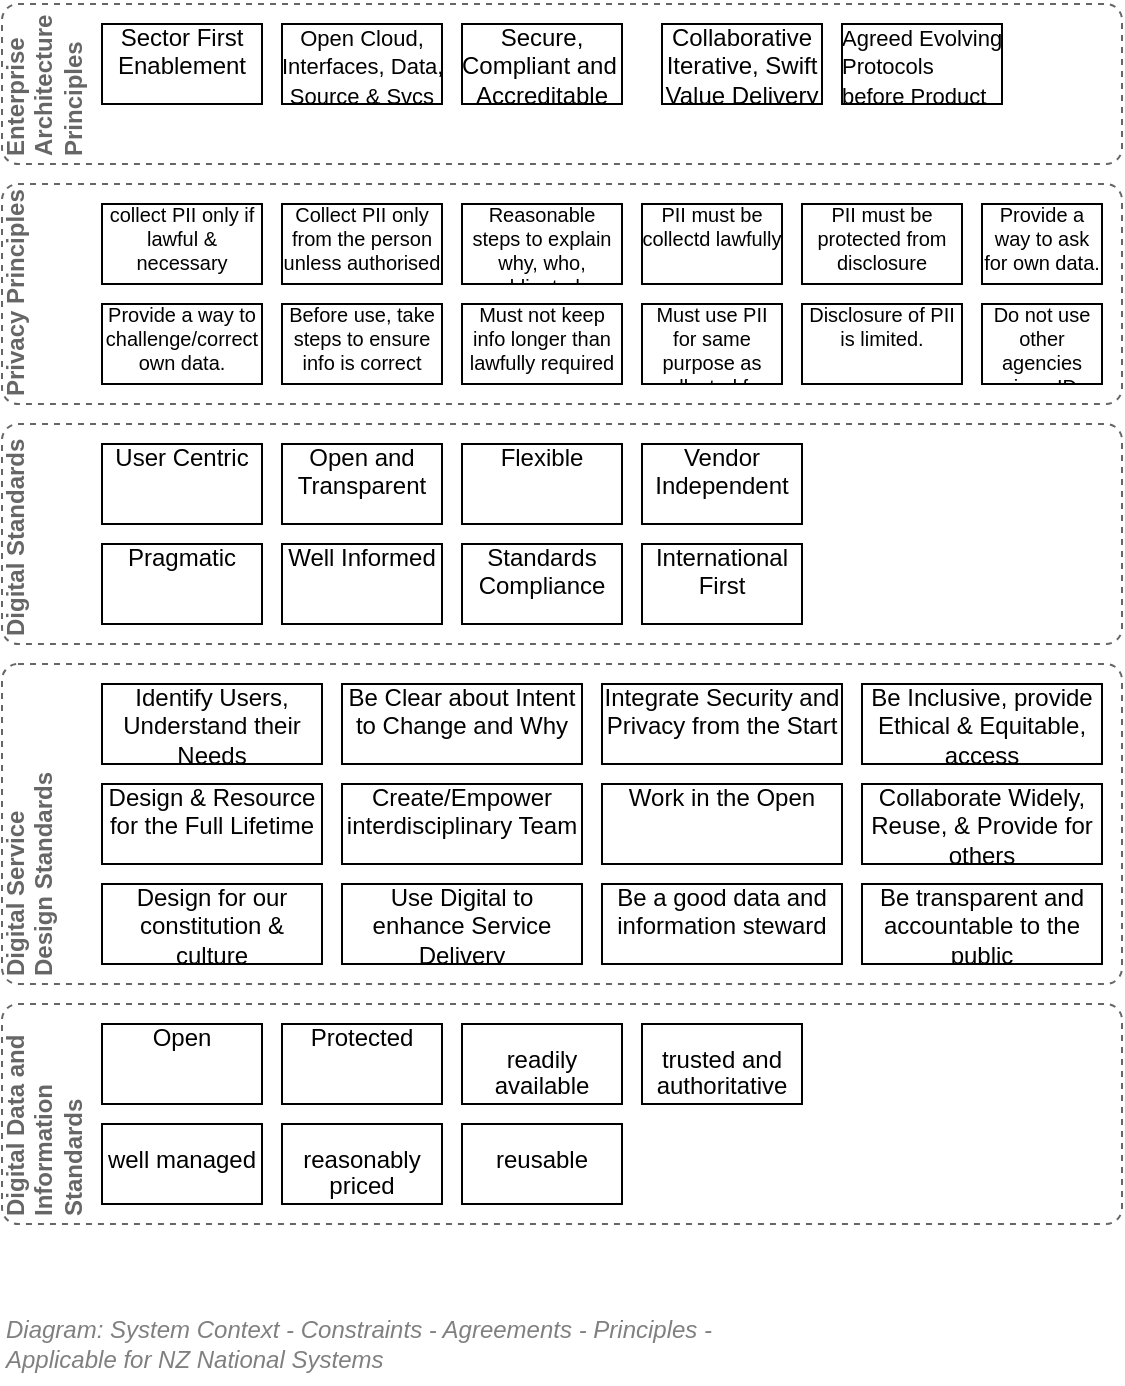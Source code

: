 <mxfile compressed="false" version="17.5.0" type="google" pages="7">
  <diagram id="VVXky7Y7QHrBYCJgE72v" name="Agreements/Principles">
    <mxGraphModel grid="1" page="1" gridSize="10" guides="1" tooltips="1" connect="1" arrows="1" fold="1" pageScale="1" pageWidth="827" pageHeight="1169" math="0" shadow="0">
      <root>
        <mxCell id="daTf82J9nSMzatya0Rs_-0" />
        <mxCell id="4nBKeMRYWjy86_-DUyZd-8" value="Diagram" parent="daTf82J9nSMzatya0Rs_-0" />
        <mxCell id="UjICZcTLZTMSa7xMXU2o-0" value="Enterprise Architecture Principles" style="rounded=1;whiteSpace=wrap;html=1;strokeColor=#666666;strokeWidth=1;fillColor=none;dashed=1;verticalAlign=top;align=left;spacingLeft=4;spacing=0;spacingTop=-5;fontColor=#666666;arcSize=16;absoluteArcSize=1;collapsible=0;container=1;recursiveResize=0;fontSize=12;labelBackgroundColor=none;horizontal=0;fontStyle=1" vertex="1" parent="4nBKeMRYWjy86_-DUyZd-8">
          <mxGeometry x="120" y="190" width="560" height="80" as="geometry" />
        </mxCell>
        <mxCell id="j1ANdiMcMITczx286Uaj-0" value="Sector First&lt;br style=&quot;font-size: 12px;&quot;&gt;Enablement" style="rounded=0;whiteSpace=wrap;html=1;shadow=0;glass=0;comic=0;strokeColor=#000000;fillColor=none;fontSize=12;align=center;fontColor=#000000;recursiveResize=0;container=1;collapsible=0;overflow=fill;" vertex="1" parent="UjICZcTLZTMSa7xMXU2o-0">
          <mxGeometry x="50" y="10" width="80" height="40" as="geometry" />
        </mxCell>
        <mxCell id="j1ANdiMcMITczx286Uaj-1" value="&lt;span style=&quot;text-align: left; white-space: nowrap; font-size: 11px;&quot;&gt;Open Cloud, &lt;br&gt;Interfaces, Data, &lt;br&gt;Source &amp;amp; Svcs&lt;/span&gt;" style="rounded=0;whiteSpace=wrap;html=1;shadow=0;glass=0;comic=0;strokeColor=#000000;fillColor=none;fontSize=12;align=center;fontColor=#000000;recursiveResize=0;container=1;collapsible=0;overflow=fill;" vertex="1" parent="UjICZcTLZTMSa7xMXU2o-0">
          <mxGeometry x="140" y="10" width="80" height="40" as="geometry" />
        </mxCell>
        <mxCell id="j1ANdiMcMITczx286Uaj-3" value="&lt;span style=&quot;text-align: left; white-space: nowrap; font-size: 12px;&quot;&gt;Secure, &lt;br&gt;Compliant and&amp;nbsp;&lt;br style=&quot;font-size: 12px&quot;&gt;Accreditable&lt;/span&gt;" style="rounded=0;whiteSpace=wrap;html=1;shadow=0;glass=0;comic=0;strokeColor=#000000;fillColor=none;fontSize=12;align=center;fontColor=#000000;recursiveResize=0;container=1;collapsible=0;overflow=fill;" vertex="1" parent="UjICZcTLZTMSa7xMXU2o-0">
          <mxGeometry x="230" y="10" width="80" height="40" as="geometry" />
        </mxCell>
        <mxCell id="j1ANdiMcMITczx286Uaj-4" value="&lt;span style=&quot;text-align: left; white-space: nowrap; font-size: 12px;&quot;&gt;Collaborative &lt;br style=&quot;font-size: 12px&quot;&gt;Iterative, Swift &lt;br style=&quot;font-size: 12px&quot;&gt;Value Delivery&lt;/span&gt;" style="rounded=0;whiteSpace=wrap;html=1;shadow=0;glass=0;comic=0;strokeColor=#000000;fillColor=none;fontSize=12;align=center;fontColor=#000000;recursiveResize=0;container=1;collapsible=0;overflow=fill;" vertex="1" parent="UjICZcTLZTMSa7xMXU2o-0">
          <mxGeometry x="330" y="10" width="80" height="40" as="geometry" />
        </mxCell>
        <mxCell id="6f96ubNpaHUbsoNvDcf1-0" value="&lt;div style=&quot;text-align: left&quot;&gt;&lt;font style=&quot;font-size: 11px&quot;&gt;&lt;span style=&quot;white-space: nowrap&quot;&gt;Agreed Evolving&lt;br&gt;Protocols &lt;br&gt;before Product&lt;/span&gt;&lt;/font&gt;&lt;/div&gt;" style="rounded=0;whiteSpace=wrap;html=1;shadow=0;glass=0;comic=0;strokeColor=#000000;fillColor=none;fontSize=12;align=center;fontColor=#000000;recursiveResize=0;container=1;collapsible=0;overflow=fill;" vertex="1" parent="UjICZcTLZTMSa7xMXU2o-0">
          <mxGeometry x="420" y="10" width="80" height="40" as="geometry" />
        </mxCell>
        <UserObject label="Digital Standards" link="https://www.digital.govt.nz/standards-and-guidance/technology-and-architecture/government-enterprise-architecture/government-digital-standards-catalogue/digital-standards-principles/" id="j1ANdiMcMITczx286Uaj-5">
          <mxCell style="rounded=1;whiteSpace=wrap;html=1;strokeColor=#666666;strokeWidth=1;fillColor=none;dashed=1;verticalAlign=top;align=left;spacingLeft=4;spacing=0;spacingTop=-5;fontColor=#666666;arcSize=16;absoluteArcSize=1;collapsible=0;container=1;recursiveResize=0;fontSize=12;labelBackgroundColor=none;horizontal=0;fontStyle=1" vertex="1" parent="4nBKeMRYWjy86_-DUyZd-8">
            <mxGeometry x="120" y="400" width="560" height="110" as="geometry" />
          </mxCell>
        </UserObject>
        <mxCell id="25uwotHoj0J4F6H2fL_D-1" value="User Centric" style="rounded=0;whiteSpace=wrap;html=1;shadow=0;glass=0;comic=0;strokeColor=#000000;fillColor=none;fontSize=12;align=center;fontColor=#000000;recursiveResize=0;container=1;collapsible=0;overflow=fill;" vertex="1" parent="j1ANdiMcMITczx286Uaj-5">
          <mxGeometry x="50" y="10" width="80" height="40" as="geometry" />
        </mxCell>
        <mxCell id="25uwotHoj0J4F6H2fL_D-2" value="Open and Transparent" style="rounded=0;whiteSpace=wrap;html=1;shadow=0;glass=0;comic=0;strokeColor=#000000;fillColor=none;fontSize=12;align=center;fontColor=#000000;recursiveResize=0;container=1;collapsible=0;overflow=fill;" vertex="1" parent="j1ANdiMcMITczx286Uaj-5">
          <mxGeometry x="140" y="10" width="80" height="40" as="geometry" />
        </mxCell>
        <mxCell id="25uwotHoj0J4F6H2fL_D-0" value="Flexible" style="rounded=0;whiteSpace=wrap;html=1;shadow=0;glass=0;comic=0;strokeColor=#000000;fillColor=none;fontSize=12;align=center;fontColor=#000000;recursiveResize=0;container=1;collapsible=0;overflow=fill;" vertex="1" parent="j1ANdiMcMITczx286Uaj-5">
          <mxGeometry x="230" y="10" width="80" height="40" as="geometry" />
        </mxCell>
        <mxCell id="25uwotHoj0J4F6H2fL_D-3" value="Vendor Independent" style="rounded=0;whiteSpace=wrap;html=1;shadow=0;glass=0;comic=0;strokeColor=#000000;fillColor=none;fontSize=12;align=center;fontColor=#000000;recursiveResize=0;container=1;collapsible=0;overflow=fill;" vertex="1" parent="j1ANdiMcMITczx286Uaj-5">
          <mxGeometry x="320" y="10" width="80" height="40" as="geometry" />
        </mxCell>
        <mxCell id="25uwotHoj0J4F6H2fL_D-4" value="Pragmatic" style="rounded=0;whiteSpace=wrap;html=1;shadow=0;glass=0;comic=0;strokeColor=#000000;fillColor=none;fontSize=12;align=center;fontColor=#000000;recursiveResize=0;container=1;collapsible=0;overflow=fill;" vertex="1" parent="j1ANdiMcMITczx286Uaj-5">
          <mxGeometry x="50" y="60" width="80" height="40" as="geometry" />
        </mxCell>
        <mxCell id="25uwotHoj0J4F6H2fL_D-5" value="Well Informed" style="rounded=0;whiteSpace=wrap;html=1;shadow=0;glass=0;comic=0;strokeColor=#000000;fillColor=none;fontSize=12;align=center;fontColor=#000000;recursiveResize=0;container=1;collapsible=0;overflow=fill;" vertex="1" parent="j1ANdiMcMITczx286Uaj-5">
          <mxGeometry x="140" y="60" width="80" height="40" as="geometry" />
        </mxCell>
        <mxCell id="25uwotHoj0J4F6H2fL_D-6" value="Standards Compliance" style="rounded=0;whiteSpace=wrap;html=1;shadow=0;glass=0;comic=0;strokeColor=#000000;fillColor=none;fontSize=12;align=center;fontColor=#000000;recursiveResize=0;container=1;collapsible=0;overflow=fill;" vertex="1" parent="j1ANdiMcMITczx286Uaj-5">
          <mxGeometry x="230" y="60" width="80" height="40" as="geometry" />
        </mxCell>
        <mxCell id="25uwotHoj0J4F6H2fL_D-7" value="International First" style="rounded=0;whiteSpace=wrap;html=1;shadow=0;glass=0;comic=0;strokeColor=#000000;fillColor=none;fontSize=12;align=center;fontColor=#000000;recursiveResize=0;container=1;collapsible=0;overflow=fill;" vertex="1" parent="j1ANdiMcMITczx286Uaj-5">
          <mxGeometry x="320" y="60" width="80" height="40" as="geometry" />
        </mxCell>
        <UserObject label="Digital Service Design&amp;nbsp;Standards" link="https://www.digital.govt.nz/standards-and-guidance/digital-service-design-standard/" id="QUJlhDWVgiXLjmnl-b-k-0">
          <mxCell style="rounded=1;whiteSpace=wrap;html=1;strokeColor=#666666;strokeWidth=1;fillColor=none;dashed=1;verticalAlign=top;align=left;spacingLeft=4;spacing=0;spacingTop=-5;fontColor=#666666;arcSize=16;absoluteArcSize=1;collapsible=0;container=1;recursiveResize=0;fontSize=12;labelBackgroundColor=none;horizontal=0;fontStyle=1" vertex="1" parent="4nBKeMRYWjy86_-DUyZd-8">
            <mxGeometry x="120" y="520" width="560" height="160" as="geometry" />
          </mxCell>
        </UserObject>
        <mxCell id="qAGcx1NTyJdW2GRDm8xM-1" value="Be Clear about Intent to Change and Why" style="rounded=0;whiteSpace=wrap;html=1;shadow=0;glass=0;comic=0;strokeColor=#000000;fillColor=none;fontSize=12;align=center;fontColor=#000000;recursiveResize=0;container=1;collapsible=0;overflow=fill;" vertex="1" parent="QUJlhDWVgiXLjmnl-b-k-0">
          <mxGeometry x="170" y="10" width="120" height="40" as="geometry" />
        </mxCell>
        <mxCell id="qAGcx1NTyJdW2GRDm8xM-2" value="Integrate Security and Privacy from the Start" style="rounded=0;whiteSpace=wrap;html=1;shadow=0;glass=0;comic=0;strokeColor=#000000;fillColor=none;fontSize=12;align=center;fontColor=#000000;recursiveResize=0;container=1;collapsible=0;overflow=fill;" vertex="1" parent="QUJlhDWVgiXLjmnl-b-k-0">
          <mxGeometry x="300" y="10" width="120" height="40" as="geometry" />
        </mxCell>
        <mxCell id="qAGcx1NTyJdW2GRDm8xM-3" value="Be Inclusive, provide Ethical &amp;amp; Equitable, access" style="rounded=0;whiteSpace=wrap;html=1;shadow=0;glass=0;comic=0;strokeColor=#000000;fillColor=none;fontSize=12;align=center;fontColor=#000000;recursiveResize=0;container=1;collapsible=0;overflow=fill;" vertex="1" parent="QUJlhDWVgiXLjmnl-b-k-0">
          <mxGeometry x="430" y="10" width="120" height="40" as="geometry" />
        </mxCell>
        <mxCell id="qAGcx1NTyJdW2GRDm8xM-4" value="Design &amp;amp; Resource for the Full Lifetime" style="rounded=0;whiteSpace=wrap;html=1;shadow=0;glass=0;comic=0;strokeColor=#000000;fillColor=none;fontSize=12;align=center;fontColor=#000000;recursiveResize=0;container=1;collapsible=0;overflow=fill;" vertex="1" parent="QUJlhDWVgiXLjmnl-b-k-0">
          <mxGeometry x="50" y="60" width="110" height="40" as="geometry" />
        </mxCell>
        <mxCell id="qAGcx1NTyJdW2GRDm8xM-5" value="Create/Empower interdisciplinary Team" style="rounded=0;whiteSpace=wrap;html=1;shadow=0;glass=0;comic=0;strokeColor=#000000;fillColor=none;fontSize=12;align=center;fontColor=#000000;recursiveResize=0;container=1;collapsible=0;overflow=fill;" vertex="1" parent="QUJlhDWVgiXLjmnl-b-k-0">
          <mxGeometry x="170" y="60" width="120" height="40" as="geometry" />
        </mxCell>
        <mxCell id="qAGcx1NTyJdW2GRDm8xM-6" value="Work in the Open" style="rounded=0;whiteSpace=wrap;html=1;shadow=0;glass=0;comic=0;strokeColor=#000000;fillColor=none;fontSize=12;align=center;fontColor=#000000;recursiveResize=0;container=1;collapsible=0;overflow=fill;" vertex="1" parent="QUJlhDWVgiXLjmnl-b-k-0">
          <mxGeometry x="300" y="60" width="120" height="40" as="geometry" />
        </mxCell>
        <mxCell id="qAGcx1NTyJdW2GRDm8xM-7" value="Collaborate Widely, Reuse, &amp;amp; Provide for others" style="rounded=0;whiteSpace=wrap;html=1;shadow=0;glass=0;comic=0;strokeColor=#000000;fillColor=none;fontSize=12;align=center;fontColor=#000000;recursiveResize=0;container=1;collapsible=0;overflow=fill;" vertex="1" parent="QUJlhDWVgiXLjmnl-b-k-0">
          <mxGeometry x="430" y="60" width="120" height="40" as="geometry" />
        </mxCell>
        <mxCell id="qAGcx1NTyJdW2GRDm8xM-8" value="Design for our constitution &amp;amp; culture" style="rounded=0;whiteSpace=wrap;html=1;shadow=0;glass=0;comic=0;strokeColor=#000000;fillColor=none;fontSize=12;align=center;fontColor=#000000;recursiveResize=0;container=1;collapsible=0;overflow=fill;" vertex="1" parent="QUJlhDWVgiXLjmnl-b-k-0">
          <mxGeometry x="50" y="110" width="110" height="40" as="geometry" />
        </mxCell>
        <mxCell id="qAGcx1NTyJdW2GRDm8xM-9" value="Use Digital to enhance Service Delivery" style="rounded=0;whiteSpace=wrap;html=1;shadow=0;glass=0;comic=0;strokeColor=#000000;fillColor=none;fontSize=12;align=center;fontColor=#000000;recursiveResize=0;container=1;collapsible=0;overflow=fill;" vertex="1" parent="QUJlhDWVgiXLjmnl-b-k-0">
          <mxGeometry x="170" y="110" width="120" height="40" as="geometry" />
        </mxCell>
        <mxCell id="qAGcx1NTyJdW2GRDm8xM-10" value="Be a good data and information steward" style="rounded=0;whiteSpace=wrap;html=1;shadow=0;glass=0;comic=0;strokeColor=#000000;fillColor=none;fontSize=12;align=center;fontColor=#000000;recursiveResize=0;container=1;collapsible=0;overflow=fill;" vertex="1" parent="QUJlhDWVgiXLjmnl-b-k-0">
          <mxGeometry x="300" y="110" width="120" height="40" as="geometry" />
        </mxCell>
        <mxCell id="qAGcx1NTyJdW2GRDm8xM-11" value="Be transparent and accountable to the public" style="rounded=0;whiteSpace=wrap;html=1;shadow=0;glass=0;comic=0;strokeColor=#000000;fillColor=none;fontSize=12;align=center;fontColor=#000000;recursiveResize=0;container=1;collapsible=0;overflow=fill;" vertex="1" parent="QUJlhDWVgiXLjmnl-b-k-0">
          <mxGeometry x="430" y="110" width="120" height="40" as="geometry" />
        </mxCell>
        <mxCell id="qAGcx1NTyJdW2GRDm8xM-0" value="Identify Users, Understand their Needs" style="rounded=0;whiteSpace=wrap;html=1;shadow=0;glass=0;comic=0;strokeColor=#000000;fillColor=none;fontSize=12;align=center;fontColor=#000000;recursiveResize=0;container=1;collapsible=0;overflow=fill;" vertex="1" parent="QUJlhDWVgiXLjmnl-b-k-0">
          <mxGeometry x="50" y="10" width="110" height="40" as="geometry" />
        </mxCell>
        <UserObject label="Digital Data and Information Standards" link="https://www.data.govt.nz/manage-data/policies/new-zealand-data-and-information-management-principles/" id="kTJ6TZ1ukEPKJX5rb79O-0">
          <mxCell style="rounded=1;whiteSpace=wrap;html=1;strokeColor=#666666;strokeWidth=1;fillColor=none;dashed=1;verticalAlign=top;align=left;spacingLeft=4;spacing=0;spacingTop=-5;fontColor=#666666;arcSize=16;absoluteArcSize=1;collapsible=0;container=1;recursiveResize=0;fontSize=12;labelBackgroundColor=none;horizontal=0;fontStyle=1" vertex="1" parent="4nBKeMRYWjy86_-DUyZd-8">
            <mxGeometry x="120" y="690" width="560" height="110" as="geometry" />
          </mxCell>
        </UserObject>
        <mxCell id="4nBKeMRYWjy86_-DUyZd-1" value="Protected" style="rounded=0;whiteSpace=wrap;html=1;shadow=0;glass=0;comic=0;strokeColor=#000000;fillColor=none;fontSize=12;align=center;fontColor=#000000;recursiveResize=0;container=1;collapsible=0;overflow=fill;" vertex="1" parent="kTJ6TZ1ukEPKJX5rb79O-0">
          <mxGeometry x="140" y="10" width="80" height="40" as="geometry" />
        </mxCell>
        <mxCell id="4nBKeMRYWjy86_-DUyZd-2" value="&lt;h3 style=&quot;box-sizing: border-box; font-family: &amp;quot;fira sans&amp;quot;, helvetica, arial, sans-serif; font-weight: 500; line-height: 1.1; font-size: 12px;&quot;&gt;&lt;font style=&quot;font-size: 12px&quot;&gt;readily available&lt;/font&gt;&lt;/h3&gt;" style="rounded=0;whiteSpace=wrap;html=1;shadow=0;glass=0;comic=0;strokeColor=#000000;fillColor=none;fontSize=12;align=center;fontColor=#000000;recursiveResize=0;container=1;collapsible=0;overflow=fill;verticalAlign=middle;horizontal=1;" vertex="1" parent="kTJ6TZ1ukEPKJX5rb79O-0">
          <mxGeometry x="230" y="10" width="80" height="40" as="geometry" />
        </mxCell>
        <mxCell id="4nBKeMRYWjy86_-DUyZd-3" value="&lt;h3 style=&quot;box-sizing: border-box; font-family: &amp;quot;fira sans&amp;quot;, helvetica, arial, sans-serif; font-weight: 500; line-height: 1.1; font-size: 12px;&quot;&gt;trusted and authoritative&lt;/h3&gt;" style="rounded=0;whiteSpace=wrap;html=1;shadow=0;glass=0;comic=0;strokeColor=#000000;fillColor=none;fontSize=12;align=center;fontColor=#000000;recursiveResize=0;container=1;collapsible=0;overflow=fill;" vertex="1" parent="kTJ6TZ1ukEPKJX5rb79O-0">
          <mxGeometry x="320" y="10" width="80" height="40" as="geometry" />
        </mxCell>
        <mxCell id="4nBKeMRYWjy86_-DUyZd-4" value="&lt;h3 style=&quot;box-sizing: border-box; font-family: &amp;quot;fira sans&amp;quot;, helvetica, arial, sans-serif; font-weight: 500; line-height: 1.1; font-size: 12px;&quot;&gt;well managed&lt;/h3&gt;" style="rounded=0;whiteSpace=wrap;html=1;shadow=0;glass=0;comic=0;strokeColor=#000000;fillColor=none;fontSize=12;align=center;fontColor=#000000;recursiveResize=0;container=1;collapsible=0;overflow=fill;" vertex="1" parent="kTJ6TZ1ukEPKJX5rb79O-0">
          <mxGeometry x="50" y="60" width="80" height="40" as="geometry" />
        </mxCell>
        <mxCell id="4nBKeMRYWjy86_-DUyZd-5" value="&lt;h3 style=&quot;box-sizing: border-box; font-family: &amp;quot;fira sans&amp;quot;, helvetica, arial, sans-serif; font-weight: 500; line-height: 1.1; font-size: 12px;&quot;&gt;reasonably priced&lt;/h3&gt;" style="rounded=0;whiteSpace=wrap;html=1;shadow=0;glass=0;comic=0;strokeColor=#000000;fillColor=none;fontSize=12;align=center;fontColor=#000000;recursiveResize=0;container=1;collapsible=0;overflow=fill;verticalAlign=middle;" vertex="1" parent="kTJ6TZ1ukEPKJX5rb79O-0">
          <mxGeometry x="140" y="60" width="80" height="40" as="geometry" />
        </mxCell>
        <mxCell id="4nBKeMRYWjy86_-DUyZd-6" value="&lt;h3 style=&quot;box-sizing: border-box; font-family: &amp;quot;fira sans&amp;quot;, helvetica, arial, sans-serif; font-weight: 500; line-height: 1.1; font-size: 12px;&quot;&gt;reusable&lt;/h3&gt;" style="rounded=0;whiteSpace=wrap;html=1;shadow=0;glass=0;comic=0;strokeColor=#000000;fillColor=none;fontSize=12;align=center;fontColor=#000000;recursiveResize=0;container=1;collapsible=0;overflow=fill;" vertex="1" parent="kTJ6TZ1ukEPKJX5rb79O-0">
          <mxGeometry x="230" y="60" width="80" height="40" as="geometry" />
        </mxCell>
        <mxCell id="4nBKeMRYWjy86_-DUyZd-0" value="Open" style="rounded=0;whiteSpace=wrap;html=1;shadow=0;glass=0;comic=0;strokeColor=#000000;fillColor=none;fontSize=12;align=center;fontColor=#000000;recursiveResize=0;container=1;collapsible=0;overflow=fill;" vertex="1" parent="kTJ6TZ1ukEPKJX5rb79O-0">
          <mxGeometry x="50" y="10" width="80" height="40" as="geometry" />
        </mxCell>
        <UserObject label="Privacy Principles" link="https://www.privacy.org.nz/news-and-publications/guidance-resources/a-quick-tour-of-the-privacy-principles/" id="mf-dzKTxDGDZydTHP_Ko-2">
          <mxCell style="rounded=1;whiteSpace=wrap;html=1;strokeColor=#666666;strokeWidth=1;fillColor=none;dashed=1;verticalAlign=top;align=left;spacingLeft=4;spacing=0;spacingTop=-5;fontColor=#666666;arcSize=16;absoluteArcSize=1;collapsible=0;container=1;recursiveResize=0;fontSize=12;labelBackgroundColor=none;horizontal=0;fontStyle=1" vertex="1" parent="4nBKeMRYWjy86_-DUyZd-8">
            <mxGeometry x="120" y="280" width="560" height="110" as="geometry" />
          </mxCell>
        </UserObject>
        <mxCell id="mf-dzKTxDGDZydTHP_Ko-10" value="collect PII only if lawful &amp;amp; necessary" style="rounded=0;whiteSpace=wrap;html=1;shadow=0;glass=0;comic=0;strokeColor=#000000;fillColor=none;fontSize=10;align=center;fontColor=#000000;recursiveResize=0;container=1;collapsible=0;overflow=fill;" vertex="1" parent="mf-dzKTxDGDZydTHP_Ko-2">
          <mxGeometry x="50" y="10" width="80" height="40" as="geometry" />
        </mxCell>
        <mxCell id="mf-dzKTxDGDZydTHP_Ko-11" value="Collect PII only from the person unless authorised" style="rounded=0;whiteSpace=wrap;html=1;shadow=0;glass=0;comic=0;strokeColor=#000000;fillColor=none;fontSize=10;align=center;fontColor=#000000;recursiveResize=0;container=1;collapsible=0;overflow=fill;" vertex="1" parent="mf-dzKTxDGDZydTHP_Ko-2">
          <mxGeometry x="140" y="10" width="80" height="40" as="geometry" />
        </mxCell>
        <mxCell id="mf-dzKTxDGDZydTHP_Ko-12" value="Reasonable steps to explain why, who, obligated, outcomes" style="rounded=0;whiteSpace=wrap;html=1;shadow=0;glass=0;comic=0;strokeColor=#000000;fillColor=none;fontSize=10;align=center;fontColor=#000000;recursiveResize=0;container=1;collapsible=0;overflow=fill;" vertex="1" parent="mf-dzKTxDGDZydTHP_Ko-2">
          <mxGeometry x="230" y="10" width="80" height="40" as="geometry" />
        </mxCell>
        <mxCell id="mf-dzKTxDGDZydTHP_Ko-13" value="PII must be collectd lawfully" style="rounded=0;whiteSpace=wrap;html=1;shadow=0;glass=0;comic=0;strokeColor=#000000;fillColor=none;fontSize=10;align=center;fontColor=#000000;recursiveResize=0;container=1;collapsible=0;overflow=fill;" vertex="1" parent="mf-dzKTxDGDZydTHP_Ko-2">
          <mxGeometry x="320" y="10" width="70" height="40" as="geometry" />
        </mxCell>
        <mxCell id="mf-dzKTxDGDZydTHP_Ko-14" value="PII must be protected from disclosure" style="rounded=0;whiteSpace=wrap;html=1;shadow=0;glass=0;comic=0;strokeColor=#000000;fillColor=none;fontSize=10;align=center;fontColor=#000000;recursiveResize=0;container=1;collapsible=0;overflow=fill;" vertex="1" parent="mf-dzKTxDGDZydTHP_Ko-2">
          <mxGeometry x="400" y="10" width="80" height="40" as="geometry" />
        </mxCell>
        <mxCell id="mf-dzKTxDGDZydTHP_Ko-16" value="Before use, take steps to ensure info is correct" style="rounded=0;whiteSpace=wrap;html=1;shadow=0;glass=0;comic=0;strokeColor=#000000;fillColor=none;fontSize=10;align=center;fontColor=#000000;recursiveResize=0;container=1;collapsible=0;overflow=fill;" vertex="1" parent="mf-dzKTxDGDZydTHP_Ko-2">
          <mxGeometry x="140" y="60" width="80" height="40" as="geometry" />
        </mxCell>
        <mxCell id="mf-dzKTxDGDZydTHP_Ko-17" value="Must not keep info longer than lawfully required" style="rounded=0;whiteSpace=wrap;html=1;shadow=0;glass=0;comic=0;strokeColor=#000000;fillColor=none;fontSize=10;align=center;fontColor=#000000;recursiveResize=0;container=1;collapsible=0;overflow=fill;" vertex="1" parent="mf-dzKTxDGDZydTHP_Ko-2">
          <mxGeometry x="230" y="60" width="80" height="40" as="geometry" />
        </mxCell>
        <mxCell id="mf-dzKTxDGDZydTHP_Ko-18" value="Disclosure of PII is limited." style="rounded=0;whiteSpace=wrap;html=1;shadow=0;glass=0;comic=0;strokeColor=#000000;fillColor=none;fontSize=10;align=center;fontColor=#000000;recursiveResize=0;container=1;collapsible=0;overflow=fill;" vertex="1" parent="mf-dzKTxDGDZydTHP_Ko-2">
          <mxGeometry x="400" y="60" width="80" height="40" as="geometry" />
        </mxCell>
        <mxCell id="mf-dzKTxDGDZydTHP_Ko-19" value="Do not use other agencies unique IDs." style="rounded=0;whiteSpace=wrap;html=1;shadow=0;glass=0;comic=0;strokeColor=#000000;fillColor=none;fontSize=10;align=center;fontColor=#000000;recursiveResize=0;container=1;collapsible=0;overflow=fill;" vertex="1" parent="mf-dzKTxDGDZydTHP_Ko-2">
          <mxGeometry x="490" y="60" width="60" height="40" as="geometry" />
        </mxCell>
        <mxCell id="mf-dzKTxDGDZydTHP_Ko-15" value="Provide a way to ask for own data." style="rounded=0;whiteSpace=wrap;html=1;shadow=0;glass=0;comic=0;strokeColor=#000000;fillColor=none;fontSize=10;align=center;fontColor=#000000;recursiveResize=0;container=1;collapsible=0;overflow=fill;" vertex="1" parent="mf-dzKTxDGDZydTHP_Ko-2">
          <mxGeometry x="490" y="10" width="60" height="40" as="geometry" />
        </mxCell>
        <mxCell id="mf-dzKTxDGDZydTHP_Ko-20" value="Provide a way to challenge/correct own data." style="rounded=0;whiteSpace=wrap;html=1;shadow=0;glass=0;comic=0;strokeColor=#000000;fillColor=none;fontSize=10;align=center;fontColor=#000000;recursiveResize=0;container=1;collapsible=0;overflow=fill;" vertex="1" parent="mf-dzKTxDGDZydTHP_Ko-2">
          <mxGeometry x="50" y="60" width="80" height="40" as="geometry" />
        </mxCell>
        <mxCell id="mf-dzKTxDGDZydTHP_Ko-21" value="Must use PII for same purpose as collected for" style="rounded=0;whiteSpace=wrap;html=1;shadow=0;glass=0;comic=0;strokeColor=#000000;fillColor=none;fontSize=10;align=center;fontColor=#000000;recursiveResize=0;container=1;collapsible=0;overflow=fill;" vertex="1" parent="mf-dzKTxDGDZydTHP_Ko-2">
          <mxGeometry x="320" y="60" width="70" height="40" as="geometry" />
        </mxCell>
        <mxCell id="AztkMJcdXYxD3bARWxmO-0" value="Title/Diagram" parent="daTf82J9nSMzatya0Rs_-0" />
        <mxCell id="AztkMJcdXYxD3bARWxmO-1" value="&lt;font style=&quot;font-size: 12px&quot;&gt;&lt;span&gt;Diagram: System Context -&amp;nbsp;&lt;/span&gt;Constraints - Agreements - Principles - &lt;br&gt;Applicable for NZ National Systems&lt;/font&gt;" style="text;strokeColor=none;fillColor=none;html=1;fontSize=12;fontStyle=2;verticalAlign=middle;align=left;shadow=0;glass=0;comic=0;opacity=30;fontColor=#808080;" vertex="1" parent="AztkMJcdXYxD3bARWxmO-0">
          <mxGeometry x="120" y="840" width="560" height="40" as="geometry" />
        </mxCell>
      </root>
    </mxGraphModel>
  </diagram>
  <diagram id="mosHHKoMUNCKRRMu_ehI" name="Agreements/Principles/Privacy">
    <mxGraphModel dx="1711" dy="681" grid="1" gridSize="10" guides="1" tooltips="1" connect="1" arrows="1" fold="1" page="1" pageScale="1" pageWidth="827" pageHeight="1169" math="0" shadow="0">
      <root>
        <mxCell id="VuUZPpVmZ8weyxiiEjUZ-0" />
        <mxCell id="VuUZPpVmZ8weyxiiEjUZ-1" value="Diagram" parent="VuUZPpVmZ8weyxiiEjUZ-0" />
        <mxCell id="BPDDqp0WyomeCQy9vxMp-4" value="Purpose for Collection" style="rounded=0;whiteSpace=wrap;html=1;shadow=0;glass=0;comic=0;strokeColor=#000000;fillColor=#f5f5f5;fontSize=12;align=center;fontColor=#000000;recursiveResize=0;container=1;collapsible=0;overflow=fill;" parent="VuUZPpVmZ8weyxiiEjUZ-1" vertex="1">
          <mxGeometry x="120" y="260" width="120" height="20" as="geometry" />
        </mxCell>
        <mxCell id="BPDDqp0WyomeCQy9vxMp-5" value="Source of Information" style="rounded=0;whiteSpace=wrap;html=1;shadow=0;glass=0;comic=0;strokeColor=#000000;fillColor=#f5f5f5;fontSize=12;align=center;fontColor=#000000;recursiveResize=0;container=1;collapsible=0;overflow=fill;" parent="VuUZPpVmZ8weyxiiEjUZ-1" vertex="1">
          <mxGeometry x="120" y="280" width="120" height="20" as="geometry" />
        </mxCell>
        <mxCell id="BPDDqp0WyomeCQy9vxMp-6" value="&lt;font style=&quot;font-size: 11px&quot;&gt;What to tell an individual&lt;/font&gt;" style="rounded=0;whiteSpace=wrap;html=1;shadow=0;glass=0;comic=0;strokeColor=#000000;fillColor=#f5f5f5;fontSize=12;align=center;fontColor=#000000;recursiveResize=0;container=1;collapsible=0;overflow=fill;" parent="VuUZPpVmZ8weyxiiEjUZ-1" vertex="1">
          <mxGeometry x="120" y="300" width="120" height="20" as="geometry" />
        </mxCell>
        <mxCell id="BPDDqp0WyomeCQy9vxMp-7" value="Manner of Collection" style="rounded=0;whiteSpace=wrap;html=1;shadow=0;glass=0;comic=0;strokeColor=#000000;fillColor=#f5f5f5;fontSize=12;align=center;fontColor=#000000;recursiveResize=0;container=1;collapsible=0;overflow=fill;" parent="VuUZPpVmZ8weyxiiEjUZ-1" vertex="1">
          <mxGeometry x="120" y="320" width="120" height="20" as="geometry" />
        </mxCell>
        <mxCell id="BPDDqp0WyomeCQy9vxMp-8" value="Storage &amp;amp; Security" style="rounded=0;whiteSpace=wrap;html=1;shadow=0;glass=0;comic=0;strokeColor=#000000;fillColor=#f5f5f5;fontSize=12;align=center;fontColor=#000000;recursiveResize=0;container=1;collapsible=0;overflow=fill;" parent="VuUZPpVmZ8weyxiiEjUZ-1" vertex="1">
          <mxGeometry x="120" y="340" width="120" height="20" as="geometry" />
        </mxCell>
        <mxCell id="BPDDqp0WyomeCQy9vxMp-9" value="Access" style="rounded=0;whiteSpace=wrap;html=1;shadow=0;glass=0;comic=0;strokeColor=#000000;fillColor=#f5f5f5;fontSize=12;align=center;fontColor=#000000;recursiveResize=0;container=1;collapsible=0;overflow=fill;" parent="VuUZPpVmZ8weyxiiEjUZ-1" vertex="1">
          <mxGeometry x="120" y="360" width="120" height="20" as="geometry" />
        </mxCell>
        <mxCell id="BPDDqp0WyomeCQy9vxMp-10" value="Correction" style="rounded=0;whiteSpace=wrap;html=1;shadow=0;glass=0;comic=0;strokeColor=#000000;fillColor=#f5f5f5;fontSize=12;align=center;fontColor=#000000;recursiveResize=0;container=1;collapsible=0;overflow=fill;" parent="VuUZPpVmZ8weyxiiEjUZ-1" vertex="1">
          <mxGeometry x="120" y="380" width="120" height="20" as="geometry" />
        </mxCell>
        <mxCell id="BPDDqp0WyomeCQy9vxMp-11" value="Accuracy" style="rounded=0;whiteSpace=wrap;html=1;shadow=0;glass=0;comic=0;strokeColor=#000000;fillColor=#f5f5f5;fontSize=12;align=center;fontColor=#000000;recursiveResize=0;container=1;collapsible=0;overflow=fill;" parent="VuUZPpVmZ8weyxiiEjUZ-1" vertex="1">
          <mxGeometry x="120" y="400" width="120" height="20" as="geometry" />
        </mxCell>
        <mxCell id="BPDDqp0WyomeCQy9vxMp-12" value="Retention" style="rounded=0;whiteSpace=wrap;html=1;shadow=0;glass=0;comic=0;strokeColor=#000000;fillColor=#f5f5f5;fontSize=12;align=center;fontColor=#000000;recursiveResize=0;container=1;collapsible=0;overflow=fill;" parent="VuUZPpVmZ8weyxiiEjUZ-1" vertex="1">
          <mxGeometry x="120" y="420" width="120" height="20" as="geometry" />
        </mxCell>
        <mxCell id="BPDDqp0WyomeCQy9vxMp-13" value="Use" style="rounded=0;whiteSpace=wrap;html=1;shadow=0;glass=0;comic=0;strokeColor=#000000;fillColor=#f5f5f5;fontSize=12;align=center;fontColor=#000000;recursiveResize=0;container=1;collapsible=0;overflow=fill;" parent="VuUZPpVmZ8weyxiiEjUZ-1" vertex="1">
          <mxGeometry x="120" y="440" width="120" height="20" as="geometry" />
        </mxCell>
        <mxCell id="BPDDqp0WyomeCQy9vxMp-14" value="Disclosure" style="rounded=0;whiteSpace=wrap;html=1;shadow=0;glass=0;comic=0;strokeColor=#000000;fillColor=#f5f5f5;fontSize=12;align=center;fontColor=#000000;recursiveResize=0;container=1;collapsible=0;overflow=fill;" parent="VuUZPpVmZ8weyxiiEjUZ-1" vertex="1">
          <mxGeometry x="120" y="460" width="120" height="20" as="geometry" />
        </mxCell>
        <mxCell id="BPDDqp0WyomeCQy9vxMp-15" value="Unique Identifiers" style="rounded=0;whiteSpace=wrap;html=1;shadow=0;glass=0;comic=0;strokeColor=#000000;fillColor=#f5f5f5;fontSize=12;align=center;fontColor=#000000;recursiveResize=0;container=1;collapsible=0;overflow=fill;" parent="VuUZPpVmZ8weyxiiEjUZ-1" vertex="1">
          <mxGeometry x="120" y="480" width="120" height="20" as="geometry" />
        </mxCell>
        <mxCell id="BPDDqp0WyomeCQy9vxMp-16" value="&lt;span style=&quot;white-space: nowrap&quot;&gt;PII must be protected from disclosure&lt;/span&gt;" style="text;html=1;strokeColor=none;fillColor=none;align=left;verticalAlign=middle;whiteSpace=wrap;rounded=0;" parent="VuUZPpVmZ8weyxiiEjUZ-1" vertex="1">
          <mxGeometry x="260" y="340" width="420" height="20" as="geometry" />
        </mxCell>
        <mxCell id="BPDDqp0WyomeCQy9vxMp-17" value="&lt;span style=&quot;white-space: nowrap&quot;&gt;Collect PII only if necessary, lawful and for a purpose connected to an agency.&lt;/span&gt;" style="text;html=1;strokeColor=none;fillColor=none;align=left;verticalAlign=middle;whiteSpace=wrap;rounded=0;" parent="VuUZPpVmZ8weyxiiEjUZ-1" vertex="1">
          <mxGeometry x="260" y="260" width="420" height="20" as="geometry" />
        </mxCell>
        <mxCell id="BPDDqp0WyomeCQy9vxMp-18" value="&lt;span style=&quot;color: rgb(51, 51, 51); text-align: center; font-size: 11px;&quot;&gt;Take Reasonable steps to explain what, why, for who, whether obligated, outcomes.&lt;/span&gt;" style="text;html=1;strokeColor=none;fillColor=none;align=left;verticalAlign=middle;whiteSpace=wrap;rounded=0;fontSize=11;" parent="VuUZPpVmZ8weyxiiEjUZ-1" vertex="1">
          <mxGeometry x="260" y="300" width="420" height="20" as="geometry" />
        </mxCell>
        <mxCell id="BPDDqp0WyomeCQy9vxMp-19" value="&lt;span style=&quot;white-space: nowrap&quot;&gt;Collect PII only from the person involved, unless authorised otherwise.&lt;/span&gt;" style="text;html=1;strokeColor=none;fillColor=none;align=left;verticalAlign=middle;whiteSpace=wrap;rounded=0;" parent="VuUZPpVmZ8weyxiiEjUZ-1" vertex="1">
          <mxGeometry x="260" y="280" width="420" height="20" as="geometry" />
        </mxCell>
        <mxCell id="BPDDqp0WyomeCQy9vxMp-20" value="&lt;span style=&quot;white-space: nowrap&quot;&gt;PII must be collectd lawfully&lt;/span&gt;" style="text;html=1;strokeColor=none;fillColor=none;align=left;verticalAlign=middle;whiteSpace=wrap;rounded=0;" parent="VuUZPpVmZ8weyxiiEjUZ-1" vertex="1">
          <mxGeometry x="260" y="320" width="420" height="20" as="geometry" />
        </mxCell>
        <mxCell id="BPDDqp0WyomeCQy9vxMp-21" value="&lt;span style=&quot;color: rgb(51 , 51 , 51) ; text-align: center&quot;&gt;Provide a way to ask for own data.&lt;/span&gt;" style="text;html=1;strokeColor=none;fillColor=none;align=left;verticalAlign=middle;whiteSpace=wrap;rounded=0;" parent="VuUZPpVmZ8weyxiiEjUZ-1" vertex="1">
          <mxGeometry x="260" y="360" width="420" height="20" as="geometry" />
        </mxCell>
        <mxCell id="BPDDqp0WyomeCQy9vxMp-22" value="&lt;span style=&quot;color: rgb(51 , 51 , 51) ; text-align: center&quot;&gt;Provide a way to challenge/correct own data.&lt;/span&gt;" style="text;html=1;strokeColor=none;fillColor=none;align=left;verticalAlign=middle;whiteSpace=wrap;rounded=0;" parent="VuUZPpVmZ8weyxiiEjUZ-1" vertex="1">
          <mxGeometry x="260" y="380" width="420" height="20" as="geometry" />
        </mxCell>
        <mxCell id="BPDDqp0WyomeCQy9vxMp-23" value="&lt;span style=&quot;color: rgb(51 , 51 , 51) ; text-align: center&quot;&gt;Before use, take steps to ensure info is correct&lt;/span&gt;" style="text;html=1;strokeColor=none;fillColor=none;align=left;verticalAlign=middle;whiteSpace=wrap;rounded=0;" parent="VuUZPpVmZ8weyxiiEjUZ-1" vertex="1">
          <mxGeometry x="260" y="400" width="420" height="20" as="geometry" />
        </mxCell>
        <mxCell id="BPDDqp0WyomeCQy9vxMp-24" value="&lt;span style=&quot;color: rgb(51 , 51 , 51) ; text-align: center&quot;&gt;Must not keep info longer than lawfully required&lt;/span&gt;" style="text;html=1;strokeColor=none;fillColor=none;align=left;verticalAlign=middle;whiteSpace=wrap;rounded=0;" parent="VuUZPpVmZ8weyxiiEjUZ-1" vertex="1">
          <mxGeometry x="260" y="420" width="420" height="20" as="geometry" />
        </mxCell>
        <mxCell id="BPDDqp0WyomeCQy9vxMp-25" value="&lt;span style=&quot;color: rgb(51 , 51 , 51) ; text-align: center&quot;&gt;Must use PII for same purpose as collected for&lt;/span&gt;" style="text;html=1;strokeColor=none;fillColor=none;align=left;verticalAlign=middle;whiteSpace=wrap;rounded=0;" parent="VuUZPpVmZ8weyxiiEjUZ-1" vertex="1">
          <mxGeometry x="260" y="440" width="420" height="20" as="geometry" />
        </mxCell>
        <mxCell id="BPDDqp0WyomeCQy9vxMp-26" value="&lt;span style=&quot;color: rgb(51 , 51 , 51) ; text-align: center&quot;&gt;Disclosure of PII is limited.&lt;/span&gt;" style="text;html=1;strokeColor=none;fillColor=none;align=left;verticalAlign=middle;whiteSpace=wrap;rounded=0;" parent="VuUZPpVmZ8weyxiiEjUZ-1" vertex="1">
          <mxGeometry x="260" y="460" width="420" height="20" as="geometry" />
        </mxCell>
        <mxCell id="BPDDqp0WyomeCQy9vxMp-27" value="&lt;span style=&quot;color: rgb(51 , 51 , 51) ; text-align: center&quot;&gt;Do not use other agencies unique IDs.&lt;/span&gt;" style="text;html=1;strokeColor=none;fillColor=none;align=left;verticalAlign=middle;whiteSpace=wrap;rounded=0;" parent="VuUZPpVmZ8weyxiiEjUZ-1" vertex="1">
          <mxGeometry x="260" y="480" width="420" height="20" as="geometry" />
        </mxCell>
        <mxCell id="sIp9oksfCshYZuwQJ3sP-0" value="Context/Legend" parent="VuUZPpVmZ8weyxiiEjUZ-0" />
        <mxCell id="sIp9oksfCshYZuwQJ3sP-1" value="&lt;font style=&quot;font-size: 11px ; line-height: 100%&quot;&gt;Source:&lt;br&gt;&lt;a href=&quot;https://www.privacy.org.nz/news-and-publications/guidance-resources/a-quick-tour-of-the-privacy-principles/&quot;&gt;https://www.privacy.org.nz/news-and-publications/guidance-resources/a-quick-tour-of-the-privacy-principles/&lt;/a&gt;&lt;/font&gt;" style="shape=note;whiteSpace=wrap;html=1;size=14;verticalAlign=top;align=left;spacingTop=-6;" parent="sIp9oksfCshYZuwQJ3sP-0" vertex="1">
          <mxGeometry x="320" y="190" width="360" height="50" as="geometry" />
        </mxCell>
        <mxCell id="mfoWVDkNZ99K6zmK8N81-2" value="Title/Diagram" parent="VuUZPpVmZ8weyxiiEjUZ-0" />
        <mxCell id="mfoWVDkNZ99K6zmK8N81-4" value="&lt;font style=&quot;font-size: 11px&quot;&gt;&lt;span&gt;Diagram: System Context -&amp;nbsp;&lt;/span&gt;Constraints - Agreements - Principles -&amp;nbsp; NZ Specific -&amp;nbsp;Privacy&lt;/font&gt;" style="text;strokeColor=none;fillColor=none;html=1;fontSize=12;fontStyle=2;verticalAlign=middle;align=left;shadow=0;glass=0;comic=0;opacity=30;fontColor=#808080;" parent="mfoWVDkNZ99K6zmK8N81-2" vertex="1">
          <mxGeometry x="120" y="520" width="560" height="20" as="geometry" />
        </mxCell>
      </root>
    </mxGraphModel>
  </diagram>
  <diagram id="yNN_HRqVokFg5lgFGNlZ" name="Agreements/Principles/Digital Standards">
    <mxGraphModel dx="1711" dy="681" grid="1" gridSize="10" guides="1" tooltips="1" connect="1" arrows="1" fold="1" page="1" pageScale="1" pageWidth="827" pageHeight="1169" math="0" shadow="0">
      <root>
        <mxCell id="SS3VGFc2r9QsdcYSXJZ9-0" />
        <mxCell id="SS3VGFc2r9QsdcYSXJZ9-1" value="Diagram" style="" parent="SS3VGFc2r9QsdcYSXJZ9-0" />
        <mxCell id="uP6PbB_eLCcG2kmAAAx3-1" value="Flexible" style="rounded=0;whiteSpace=wrap;html=1;shadow=0;glass=0;comic=0;fontSize=12;align=center;recursiveResize=0;container=1;collapsible=0;overflow=fill;fillColor=#f5f5f5;strokeColor=#000000;fontColor=#000000;" parent="SS3VGFc2r9QsdcYSXJZ9-1" vertex="1">
          <mxGeometry x="120" y="330" width="80" height="30" as="geometry" />
        </mxCell>
        <mxCell id="uP6PbB_eLCcG2kmAAAx3-2" value="User Centric" style="rounded=0;whiteSpace=wrap;html=1;shadow=0;glass=0;comic=0;fontSize=12;align=center;recursiveResize=0;container=1;collapsible=0;overflow=fill;fillColor=#f5f5f5;strokeColor=#000000;fontColor=#000000;" parent="SS3VGFc2r9QsdcYSXJZ9-1" vertex="1">
          <mxGeometry x="120" y="253" width="80" height="27" as="geometry" />
        </mxCell>
        <mxCell id="uP6PbB_eLCcG2kmAAAx3-3" value="Open and Transparent" style="rounded=0;whiteSpace=wrap;html=1;shadow=0;glass=0;comic=0;fontSize=12;align=center;recursiveResize=0;container=1;collapsible=0;overflow=fill;fillColor=#f5f5f5;strokeColor=#000000;fontColor=#000000;" parent="SS3VGFc2r9QsdcYSXJZ9-1" vertex="1">
          <mxGeometry x="120" y="290" width="80" height="30" as="geometry" />
        </mxCell>
        <mxCell id="uP6PbB_eLCcG2kmAAAx3-4" value="Vendor Independent" style="rounded=0;whiteSpace=wrap;html=1;shadow=0;glass=0;comic=0;fontSize=12;align=center;recursiveResize=0;container=1;collapsible=0;overflow=fill;fillColor=#f5f5f5;strokeColor=#000000;fontColor=#000000;" parent="SS3VGFc2r9QsdcYSXJZ9-1" vertex="1">
          <mxGeometry x="120" y="370" width="80" height="30" as="geometry" />
        </mxCell>
        <mxCell id="uP6PbB_eLCcG2kmAAAx3-6" value="Pragmatic" style="rounded=0;whiteSpace=wrap;html=1;shadow=0;glass=0;comic=0;fontSize=12;align=center;recursiveResize=0;container=1;collapsible=0;overflow=fill;fillColor=#f5f5f5;strokeColor=#000000;fontColor=#000000;" parent="SS3VGFc2r9QsdcYSXJZ9-1" vertex="1">
          <mxGeometry x="120" y="410" width="80" height="30" as="geometry" />
        </mxCell>
        <mxCell id="uP6PbB_eLCcG2kmAAAx3-7" value="Well Informed" style="rounded=0;whiteSpace=wrap;html=1;shadow=0;glass=0;comic=0;fontSize=12;align=center;recursiveResize=0;container=1;collapsible=0;overflow=fill;fillColor=#f5f5f5;strokeColor=#000000;fontColor=#000000;" parent="SS3VGFc2r9QsdcYSXJZ9-1" vertex="1">
          <mxGeometry x="120" y="450" width="80" height="30" as="geometry" />
        </mxCell>
        <mxCell id="uP6PbB_eLCcG2kmAAAx3-8" value="Standards Compliance" style="rounded=0;whiteSpace=wrap;html=1;shadow=0;glass=0;comic=0;fontSize=12;align=center;recursiveResize=0;container=1;collapsible=0;overflow=fill;fillColor=#f5f5f5;strokeColor=#000000;fontColor=#000000;" parent="SS3VGFc2r9QsdcYSXJZ9-1" vertex="1">
          <mxGeometry x="120" y="490" width="80" height="30" as="geometry" />
        </mxCell>
        <mxCell id="uP6PbB_eLCcG2kmAAAx3-9" value="International First" style="rounded=0;whiteSpace=wrap;html=1;shadow=0;glass=0;comic=0;fontSize=12;align=center;recursiveResize=0;container=1;collapsible=0;overflow=fill;fillColor=#f5f5f5;strokeColor=#000000;fontColor=#000000;" parent="SS3VGFc2r9QsdcYSXJZ9-1" vertex="1">
          <mxGeometry x="120" y="530" width="80" height="30" as="geometry" />
        </mxCell>
        <mxCell id="uP6PbB_eLCcG2kmAAAx3-10" value="&lt;p style=&quot;line-height: 100%&quot;&gt;Place the needs of users at the heart of standards choices. Selecting a standard should not impose unreasonable costs on individuals, organisations and agencies.&lt;/p&gt;" style="text;html=1;strokeColor=none;fillColor=none;align=left;verticalAlign=middle;whiteSpace=wrap;rounded=0;fontFamily=Helvetica;fontSize=12;gradientColor=none;recursiveResize=0;" parent="SS3VGFc2r9QsdcYSXJZ9-1" vertex="1">
          <mxGeometry x="240" y="253" width="440" height="27" as="geometry" />
        </mxCell>
        <mxCell id="uP6PbB_eLCcG2kmAAAx3-11" value="&lt;p style=&quot;line-height: 100%&quot;&gt;Adopted standards should be openly published, developed in a transparent way, freely available, have an acceptable level of use, and be regularly maintained.&lt;/p&gt;" style="text;html=1;strokeColor=none;fillColor=none;align=left;verticalAlign=middle;whiteSpace=wrap;rounded=0;fontFamily=Helvetica;fontSize=12;gradientColor=none;" parent="SS3VGFc2r9QsdcYSXJZ9-1" vertex="1">
          <mxGeometry x="240" y="290" width="440" height="20" as="geometry" />
        </mxCell>
        <mxCell id="uP6PbB_eLCcG2kmAAAx3-12" value="&lt;p style=&quot;line-height: 100%&quot;&gt;Make standards choices that support flexibility and change. Standards should enable services to be implemented by a broad range of suppliers.&lt;/p&gt;" style="text;html=1;strokeColor=none;fillColor=none;align=left;verticalAlign=middle;whiteSpace=wrap;rounded=0;fontFamily=Helvetica;fontSize=12;gradientColor=none;" parent="SS3VGFc2r9QsdcYSXJZ9-1" vertex="1">
          <mxGeometry x="240" y="330" width="440" height="30" as="geometry" />
        </mxCell>
        <mxCell id="uP6PbB_eLCcG2kmAAAx3-13" value="&lt;p style=&quot;line-height: 100%&quot;&gt;&lt;font style=&quot;font-size: 11px&quot;&gt;Select standards that enable suppliers to compete on a level playing field, with no unintentional lock in and potentially allow for large work programmes/contracts to be broken down into smaller components.&lt;/font&gt;&lt;/p&gt;" style="text;html=1;strokeColor=none;fillColor=none;align=left;verticalAlign=middle;whiteSpace=wrap;rounded=0;fontFamily=Helvetica;fontSize=12;gradientColor=none;" parent="SS3VGFc2r9QsdcYSXJZ9-1" vertex="1">
          <mxGeometry x="240" y="370" width="440" height="40" as="geometry" />
        </mxCell>
        <mxCell id="uP6PbB_eLCcG2kmAAAx3-14" value="&lt;p style=&quot;line-height: 100%&quot;&gt;Adopt standards that support sustainable cost. Increased standardisation enables sharing and reuse of IT solutions and components across government. Value for money is achieved through avoiding lock-in and increased reuse.&lt;/p&gt;" style="text;html=1;strokeColor=none;fillColor=none;align=left;verticalAlign=middle;whiteSpace=wrap;rounded=0;fontFamily=Helvetica;fontSize=12;gradientColor=none;" parent="SS3VGFc2r9QsdcYSXJZ9-1" vertex="1">
          <mxGeometry x="240" y="410" width="440" height="40" as="geometry" />
        </mxCell>
        <mxCell id="uP6PbB_eLCcG2kmAAAx3-16" value="&lt;p style=&quot;line-height: 100%&quot;&gt;Select standards as a result of well informed decision making.&lt;/p&gt;" style="text;html=1;strokeColor=none;fillColor=none;align=left;verticalAlign=middle;whiteSpace=wrap;rounded=0;fontFamily=Helvetica;fontSize=12;gradientColor=none;" parent="SS3VGFc2r9QsdcYSXJZ9-1" vertex="1">
          <mxGeometry x="240" y="450" width="440" height="30" as="geometry" />
        </mxCell>
        <mxCell id="uP6PbB_eLCcG2kmAAAx3-17" value="&lt;p style=&quot;line-height: 100%&quot;&gt;&lt;font style=&quot;font-size: 11px&quot;&gt;Standards compliance is consistently applied. Agencies are obliged to responsibly self-regulate standards compliance. Where policy demands, an agency or a supplier must comply with a standard and provide evidence to verify or certify compliance.&lt;/font&gt;&lt;/p&gt;" style="text;html=1;strokeColor=none;fillColor=none;align=left;verticalAlign=middle;whiteSpace=wrap;rounded=0;fontFamily=Helvetica;fontSize=12;gradientColor=none;" parent="SS3VGFc2r9QsdcYSXJZ9-1" vertex="1">
          <mxGeometry x="240" y="485" width="440" height="35" as="geometry" />
        </mxCell>
        <mxCell id="uP6PbB_eLCcG2kmAAAx3-18" value="&lt;p style=&quot;line-height: 100%&quot;&gt;Adopting intl standards should be first.If one is not suitable, consider a NZ profile of an intl standard, rather than developing local NZ or NZ government standards.&lt;/p&gt;" style="text;html=1;strokeColor=none;fillColor=none;align=left;verticalAlign=middle;whiteSpace=wrap;rounded=0;fontFamily=Helvetica;fontSize=12;gradientColor=none;" parent="SS3VGFc2r9QsdcYSXJZ9-1" vertex="1">
          <mxGeometry x="240" y="530" width="440" height="40" as="geometry" />
        </mxCell>
        <mxCell id="2pSf7Q7Bh2teC6L5hrAS-0" value="Source:&lt;br&gt;&lt;a href=&quot;https://www.digital.govt.nz/standards-and-guidance/technology-and-architecture/government-enterprise-architecture/government-digital-standards-catalogue/digital-standards-principles/&quot;&gt;https://www.digital.govt.nz/standards-and-guidance/technology-and-architecture/government-enterprise-architecture/government-digital-standards-catalogue/digital-standards-principles/&lt;/a&gt;" style="shape=note;whiteSpace=wrap;html=1;size=14;verticalAlign=top;align=left;spacingTop=-6;" parent="SS3VGFc2r9QsdcYSXJZ9-1" vertex="1">
          <mxGeometry x="320" y="180" width="360" height="60" as="geometry" />
        </mxCell>
        <mxCell id="zwicZmFc_BBR-h58xZ7R-0" value="Title/Diagram" parent="SS3VGFc2r9QsdcYSXJZ9-0" />
        <mxCell id="zwicZmFc_BBR-h58xZ7R-4" value="&lt;font style=&quot;font-size: 12px&quot;&gt;&lt;span style=&quot;font-size: 12px&quot;&gt;Diagram: System Context -&amp;nbsp;&lt;/span&gt;Constraints - Agreements - Principles - &lt;br style=&quot;font-size: 12px&quot;&gt;NZ Specific -&amp;nbsp;Digital Standards&lt;/font&gt;/Principles" style="text;strokeColor=none;fillColor=none;html=1;fontSize=12;fontStyle=2;verticalAlign=middle;align=left;shadow=0;glass=0;comic=0;opacity=30;fontColor=#808080;" parent="zwicZmFc_BBR-h58xZ7R-0" vertex="1">
          <mxGeometry x="120" y="570" width="520" height="40" as="geometry" />
        </mxCell>
      </root>
    </mxGraphModel>
  </diagram>
  <diagram id="QV25udCVxvQ52SoqGovh" name="Agreements/Principles/Digital Service Design Standards">
    <mxGraphModel dx="1711" dy="681" grid="1" gridSize="10" guides="1" tooltips="1" connect="1" arrows="1" fold="1" page="1" pageScale="1" pageWidth="827" pageHeight="1169" math="0" shadow="0">
      <root>
        <mxCell id="BCLIQNdFYH9zoaBGpCrp-0" />
        <mxCell id="njG2ldwhlAt86AhZ6qLt-2" value="Diagram" parent="BCLIQNdFYH9zoaBGpCrp-0" />
        <mxCell id="MmeVPEBk6-kc0MxqiTCA-4" value="&lt;h1 style=&quot;box-sizing: border-box; margin: 0px; font-size: 12px; line-height: 1.2; color: rgb(0, 0, 0); padding: 0px; background-color: rgb(255, 255, 255);&quot;&gt;&lt;span style=&quot;font-weight: normal; font-size: 12px;&quot;&gt;Identify your users and understand their ongoing needs&lt;/span&gt;&lt;/h1&gt;" style="text;html=1;strokeColor=none;fillColor=none;align=left;verticalAlign=top;whiteSpace=wrap;rounded=0;fontFamily=Helvetica;fontSize=12;fontColor=#999999;gradientColor=none;recursiveResize=0;" parent="njG2ldwhlAt86AhZ6qLt-2" vertex="1">
          <mxGeometry x="280" y="260" width="400" height="40" as="geometry" />
        </mxCell>
        <mxCell id="MmeVPEBk6-kc0MxqiTCA-6" value="&lt;h1 style=&quot;box-sizing: border-box; margin: 0px; font-size: 12px; line-height: 1.2; color: rgb(0, 0, 0); padding: 0px; background-color: rgb(255, 255, 255);&quot;&gt;&lt;span style=&quot;font-weight: normal; font-size: 12px;&quot;&gt;Identify your users and understand their ongoing needs&lt;/span&gt;&lt;/h1&gt;" style="text;html=1;strokeColor=none;fillColor=none;align=left;verticalAlign=top;whiteSpace=wrap;rounded=0;fontFamily=Helvetica;fontSize=12;fontColor=#999999;gradientColor=none;recursiveResize=0;" parent="njG2ldwhlAt86AhZ6qLt-2" vertex="1">
          <mxGeometry x="280" y="310" width="400" height="40" as="geometry" />
        </mxCell>
        <mxCell id="MmeVPEBk6-kc0MxqiTCA-3" value="Identify Users, Understand their Needs" style="rounded=0;whiteSpace=wrap;html=1;shadow=0;glass=0;comic=0;strokeColor=#000000;fillColor=#f5f5f5;fontSize=12;align=center;fontColor=#000000;recursiveResize=0;container=1;collapsible=0;overflow=fill;" parent="njG2ldwhlAt86AhZ6qLt-2" vertex="1">
          <mxGeometry x="120" y="260" width="120" height="40" as="geometry" />
        </mxCell>
        <mxCell id="MmeVPEBk6-kc0MxqiTCA-5" value="Be Clear about Intent to Change and Why" style="rounded=0;whiteSpace=wrap;html=1;shadow=0;glass=0;comic=0;strokeColor=#000000;fillColor=#f5f5f5;fontSize=12;align=center;fontColor=#000000;recursiveResize=0;container=1;collapsible=0;overflow=fill;" parent="njG2ldwhlAt86AhZ6qLt-2" vertex="1">
          <mxGeometry x="120" y="310" width="120" height="40" as="geometry" />
        </mxCell>
        <mxCell id="MmeVPEBk6-kc0MxqiTCA-7" value="Integrate Security and Privacy from the Start" style="rounded=0;whiteSpace=wrap;html=1;shadow=0;glass=0;comic=0;strokeColor=#000000;fillColor=#f5f5f5;fontSize=12;align=center;fontColor=#000000;recursiveResize=0;container=1;collapsible=0;overflow=fill;" parent="njG2ldwhlAt86AhZ6qLt-2" vertex="1">
          <mxGeometry x="120" y="360" width="120" height="40" as="geometry" />
        </mxCell>
        <mxCell id="MmeVPEBk6-kc0MxqiTCA-9" value="&lt;h1 style=&quot;box-sizing: border-box; margin: 0px; font-size: 12px; line-height: 1.2; color: rgb(0, 0, 0); padding: 0px; background-color: rgb(255, 255, 255);&quot;&gt;&lt;span style=&quot;font-family: fira, helvetica, arial, sans-serif; font-size: 12px; font-weight: 400;&quot;&gt;Identify the drivers for change or the desired intended outcomes.&lt;/span&gt;&lt;br style=&quot;font-size: 12px;&quot;&gt;&lt;/h1&gt;" style="text;html=1;strokeColor=none;fillColor=none;align=left;verticalAlign=top;whiteSpace=wrap;rounded=0;fontFamily=Helvetica;fontSize=12;fontColor=#999999;gradientColor=none;recursiveResize=0;" parent="njG2ldwhlAt86AhZ6qLt-2" vertex="1">
          <mxGeometry x="280" y="360" width="400" height="40" as="geometry" />
        </mxCell>
        <mxCell id="MmeVPEBk6-kc0MxqiTCA-13" value="Be Inclusive, provide Ethical &amp;amp; Equitable, access" style="rounded=0;whiteSpace=wrap;html=1;shadow=0;glass=0;comic=0;strokeColor=#000000;fillColor=#f5f5f5;fontSize=12;align=center;fontColor=#000000;recursiveResize=0;container=1;collapsible=0;overflow=fill;" parent="njG2ldwhlAt86AhZ6qLt-2" vertex="1">
          <mxGeometry x="120" y="410" width="120" height="40" as="geometry" />
        </mxCell>
        <mxCell id="MmeVPEBk6-kc0MxqiTCA-14" value="&lt;h1 style=&quot;box-sizing: border-box; margin: 0px; font-size: 12px; line-height: 1.2; color: rgb(0, 0, 0); padding: 0px; background-color: rgb(255, 255, 255);&quot;&gt;&lt;br style=&quot;font-size: 12px;&quot;&gt;&lt;/h1&gt;" style="text;html=1;strokeColor=none;fillColor=none;align=left;verticalAlign=top;whiteSpace=wrap;rounded=0;fontFamily=Helvetica;fontSize=12;fontColor=#999999;gradientColor=none;recursiveResize=0;" parent="njG2ldwhlAt86AhZ6qLt-2" vertex="1">
          <mxGeometry x="280" y="410" width="400" height="40" as="geometry" />
        </mxCell>
        <mxCell id="MmeVPEBk6-kc0MxqiTCA-16" value="Design &amp;amp; Resource for the Full Lifetime" style="rounded=0;whiteSpace=wrap;html=1;shadow=0;glass=0;comic=0;strokeColor=#000000;fillColor=#f5f5f5;fontSize=12;align=center;fontColor=#000000;recursiveResize=0;container=1;collapsible=0;overflow=fill;" parent="njG2ldwhlAt86AhZ6qLt-2" vertex="1">
          <mxGeometry x="120" y="460" width="120" height="40" as="geometry" />
        </mxCell>
        <mxCell id="MmeVPEBk6-kc0MxqiTCA-17" value="&lt;h1 style=&quot;box-sizing: border-box; margin: 0px; font-size: 12px; line-height: 1.2; color: rgb(0, 0, 0); padding: 0px; background-color: rgb(255, 255, 255);&quot;&gt;&lt;br style=&quot;font-size: 12px;&quot;&gt;&lt;/h1&gt;" style="text;html=1;strokeColor=none;fillColor=none;align=left;verticalAlign=top;whiteSpace=wrap;rounded=0;fontFamily=Helvetica;fontSize=12;fontColor=#999999;gradientColor=none;recursiveResize=0;" parent="njG2ldwhlAt86AhZ6qLt-2" vertex="1">
          <mxGeometry x="280" y="460" width="400" height="40" as="geometry" />
        </mxCell>
        <mxCell id="MmeVPEBk6-kc0MxqiTCA-19" value="Create/Empower interdisciplinary Team" style="rounded=0;whiteSpace=wrap;html=1;shadow=0;glass=0;comic=0;strokeColor=#000000;fillColor=#f5f5f5;fontSize=12;align=center;fontColor=#000000;recursiveResize=0;container=1;collapsible=0;overflow=fill;" parent="njG2ldwhlAt86AhZ6qLt-2" vertex="1">
          <mxGeometry x="120" y="510" width="120" height="40" as="geometry" />
        </mxCell>
        <mxCell id="MmeVPEBk6-kc0MxqiTCA-20" value="&lt;h1 style=&quot;box-sizing: border-box; margin: 0px; font-size: 12px; line-height: 1.2; color: rgb(0, 0, 0); padding: 0px; background-color: rgb(255, 255, 255);&quot;&gt;&lt;br style=&quot;font-size: 12px;&quot;&gt;&lt;/h1&gt;" style="text;html=1;strokeColor=none;fillColor=none;align=left;verticalAlign=top;whiteSpace=wrap;rounded=0;fontFamily=Helvetica;fontSize=12;fontColor=#999999;gradientColor=none;recursiveResize=0;" parent="njG2ldwhlAt86AhZ6qLt-2" vertex="1">
          <mxGeometry x="280" y="510" width="400" height="40" as="geometry" />
        </mxCell>
        <mxCell id="MmeVPEBk6-kc0MxqiTCA-22" value="Work in the Open" style="rounded=0;whiteSpace=wrap;html=1;shadow=0;glass=0;comic=0;strokeColor=#000000;fillColor=#f5f5f5;fontSize=12;align=center;fontColor=#000000;recursiveResize=0;container=1;collapsible=0;overflow=fill;" parent="njG2ldwhlAt86AhZ6qLt-2" vertex="1">
          <mxGeometry x="120" y="560" width="120" height="40" as="geometry" />
        </mxCell>
        <mxCell id="MmeVPEBk6-kc0MxqiTCA-23" value="&lt;h1 style=&quot;box-sizing: border-box; margin: 0px; font-size: 12px; line-height: 1.2; color: rgb(0, 0, 0); padding: 0px; background-color: rgb(255, 255, 255);&quot;&gt;&lt;span style=&quot;font-weight: normal; font-size: 12px;&quot;&gt;Share the evidence, decisions, process and outcomes.&lt;/span&gt;&lt;/h1&gt;" style="text;html=1;strokeColor=none;fillColor=none;align=left;verticalAlign=top;whiteSpace=wrap;rounded=0;fontFamily=Helvetica;fontSize=12;fontColor=#999999;gradientColor=none;recursiveResize=0;" parent="njG2ldwhlAt86AhZ6qLt-2" vertex="1">
          <mxGeometry x="280" y="560" width="400" height="40" as="geometry" />
        </mxCell>
        <mxCell id="MmeVPEBk6-kc0MxqiTCA-25" value="Collaborate Widely, Reuse, &amp;amp; Provide for others" style="rounded=0;whiteSpace=wrap;html=1;shadow=0;glass=0;comic=0;strokeColor=#000000;fillColor=#f5f5f5;fontSize=12;align=center;fontColor=#000000;recursiveResize=0;container=1;collapsible=0;overflow=fill;" parent="njG2ldwhlAt86AhZ6qLt-2" vertex="1">
          <mxGeometry x="120" y="610" width="120" height="40" as="geometry" />
        </mxCell>
        <mxCell id="MmeVPEBk6-kc0MxqiTCA-26" value="&lt;h1 style=&quot;box-sizing: border-box; margin: 0px; line-height: 1.2; color: rgb(0, 0, 0); padding: 0px; background-color: rgb(255, 255, 255); font-size: 12px;&quot;&gt;&lt;span style=&quot;font-family: fira, helvetica, arial, sans-serif; font-weight: 400; font-size: 12px;&quot;&gt;&lt;font style=&quot;font-size: 12px;&quot;&gt;Develop open, collaborative and innovative relationships with partners.&lt;/font&gt;&lt;/span&gt;&lt;br style=&quot;font-size: 12px;&quot;&gt;&lt;/h1&gt;" style="text;html=1;strokeColor=none;fillColor=none;align=left;verticalAlign=top;whiteSpace=wrap;rounded=0;fontFamily=Helvetica;fontSize=12;fontColor=#999999;gradientColor=none;recursiveResize=0;" parent="njG2ldwhlAt86AhZ6qLt-2" vertex="1">
          <mxGeometry x="280" y="610" width="400" height="40" as="geometry" />
        </mxCell>
        <mxCell id="MmeVPEBk6-kc0MxqiTCA-28" value="Design for our constitutional &amp;amp; culture" style="rounded=0;whiteSpace=wrap;html=1;shadow=0;glass=0;comic=0;strokeColor=#000000;fillColor=#f5f5f5;fontSize=12;align=center;fontColor=#000000;recursiveResize=0;container=1;collapsible=0;overflow=fill;" parent="njG2ldwhlAt86AhZ6qLt-2" vertex="1">
          <mxGeometry x="120" y="660" width="120" height="40" as="geometry" />
        </mxCell>
        <mxCell id="MmeVPEBk6-kc0MxqiTCA-29" value="&lt;h1 style=&quot;box-sizing: border-box; margin: 0px; line-height: 1.2; color: rgb(0, 0, 0); padding: 0px; background-color: rgb(255, 255, 255); font-size: 12px;&quot;&gt;&lt;span style=&quot;font-family: fira, helvetica, arial, sans-serif; font-weight: 400; font-size: 12px;&quot;&gt;&lt;font style=&quot;font-size: 12px;&quot;&gt;Co-design and co-create to include Aotearoa New Zealand’s unique cultural, geographical political context from the beginning.&lt;/font&gt;&lt;/span&gt;&lt;br style=&quot;font-size: 12px;&quot;&gt;&lt;/h1&gt;" style="text;html=1;strokeColor=none;fillColor=none;align=left;verticalAlign=top;whiteSpace=wrap;rounded=0;fontFamily=Helvetica;fontSize=12;fontColor=#999999;gradientColor=none;recursiveResize=0;" parent="njG2ldwhlAt86AhZ6qLt-2" vertex="1">
          <mxGeometry x="280" y="660" width="400" height="40" as="geometry" />
        </mxCell>
        <mxCell id="MmeVPEBk6-kc0MxqiTCA-31" value="Use Digital to enhance Service Delivery" style="rounded=0;whiteSpace=wrap;html=1;shadow=0;glass=0;comic=0;strokeColor=#000000;fillColor=#f5f5f5;fontSize=12;align=center;fontColor=#000000;recursiveResize=0;container=1;collapsible=0;overflow=fill;" parent="njG2ldwhlAt86AhZ6qLt-2" vertex="1">
          <mxGeometry x="120" y="711" width="120" height="40" as="geometry" />
        </mxCell>
        <mxCell id="MmeVPEBk6-kc0MxqiTCA-32" value="&lt;h1 style=&quot;box-sizing: border-box; margin: 0px; line-height: 1.2; color: rgb(0, 0, 0); padding: 0px; background-color: rgb(255, 255, 255); font-size: 12px;&quot;&gt;&lt;span style=&quot;font-family: fira, helvetica, arial, sans-serif; font-weight: 400; font-size: 12px;&quot;&gt;&lt;font style=&quot;font-size: 12px;&quot;&gt;Use technology as an enabler for well-designed services to deliver further efficiency and cost effectiveness, not as the purpose or driver.&lt;/font&gt;&lt;/span&gt;&lt;br style=&quot;font-size: 12px;&quot;&gt;&lt;/h1&gt;" style="text;html=1;strokeColor=none;fillColor=none;align=left;verticalAlign=top;whiteSpace=wrap;rounded=0;fontFamily=Helvetica;fontSize=12;fontColor=#999999;gradientColor=none;recursiveResize=0;" parent="njG2ldwhlAt86AhZ6qLt-2" vertex="1">
          <mxGeometry x="280" y="711" width="400" height="40" as="geometry" />
        </mxCell>
        <mxCell id="MmeVPEBk6-kc0MxqiTCA-34" value="Be a good data and information steward" style="rounded=0;whiteSpace=wrap;html=1;shadow=0;glass=0;comic=0;strokeColor=#000000;fillColor=#f5f5f5;fontSize=12;align=center;fontColor=#000000;recursiveResize=0;container=1;collapsible=0;overflow=fill;" parent="njG2ldwhlAt86AhZ6qLt-2" vertex="1">
          <mxGeometry x="120" y="760" width="120" height="40" as="geometry" />
        </mxCell>
        <mxCell id="MmeVPEBk6-kc0MxqiTCA-35" value="&lt;h1 style=&quot;box-sizing: border-box; margin: 0px; line-height: 1.2; color: rgb(0, 0, 0); padding: 0px; background-color: rgb(255, 255, 255); font-size: 12px;&quot;&gt;&lt;span style=&quot;font-family: fira, helvetica, arial, sans-serif; font-weight: 400; font-size: 12px;&quot;&gt;&lt;font style=&quot;font-size: 12px;&quot;&gt;Collect data once to avoid duplication and ensure data and information is well governed and available across platforms, repositories and custodians.&lt;/font&gt;&lt;/span&gt;&lt;br style=&quot;font-size: 12px;&quot;&gt;&lt;/h1&gt;" style="text;html=1;strokeColor=none;fillColor=none;align=left;verticalAlign=top;whiteSpace=wrap;rounded=0;fontFamily=Helvetica;fontSize=12;fontColor=#999999;gradientColor=none;recursiveResize=0;" parent="njG2ldwhlAt86AhZ6qLt-2" vertex="1">
          <mxGeometry x="280" y="760" width="400" height="40" as="geometry" />
        </mxCell>
        <mxCell id="MmeVPEBk6-kc0MxqiTCA-37" value="Be transparent and accountable to the public" style="rounded=0;whiteSpace=wrap;html=1;shadow=0;glass=0;comic=0;strokeColor=#000000;fillColor=#f5f5f5;fontSize=12;align=center;fontColor=#000000;recursiveResize=0;container=1;collapsible=0;overflow=fill;" parent="njG2ldwhlAt86AhZ6qLt-2" vertex="1">
          <mxGeometry x="120" y="811" width="120" height="40" as="geometry" />
        </mxCell>
        <mxCell id="MmeVPEBk6-kc0MxqiTCA-38" value="&lt;h1 style=&quot;box-sizing: border-box; margin: 0px; line-height: 1.2; color: rgb(0, 0, 0); padding: 0px; background-color: rgb(255, 255, 255); font-size: 12px;&quot;&gt;&lt;span style=&quot;font-family: fira, helvetica, arial, sans-serif; font-weight: 400; font-size: 12px;&quot;&gt;&lt;font style=&quot;font-size: 12px;&quot;&gt;Measure and monitor the effectiveness, value and consequences of your service throughout its lifetime, and report publicly.&lt;/font&gt;&lt;/span&gt;&lt;br style=&quot;font-size: 12px;&quot;&gt;&lt;/h1&gt;" style="text;html=1;strokeColor=none;fillColor=none;align=left;verticalAlign=top;whiteSpace=wrap;rounded=0;fontFamily=Helvetica;fontSize=12;fontColor=#999999;gradientColor=none;recursiveResize=0;" parent="njG2ldwhlAt86AhZ6qLt-2" vertex="1">
          <mxGeometry x="280" y="811" width="400" height="40" as="geometry" />
        </mxCell>
        <mxCell id="m36HP_wEEQITftUyv-sV-0" value="Context/Legend" parent="BCLIQNdFYH9zoaBGpCrp-0" />
        <mxCell id="m36HP_wEEQITftUyv-sV-1" value="Source:&lt;br&gt;&lt;br&gt;&lt;a href=&quot;https://www.digital.govt.nz/standards-and-guidance/digital-service-design-standard/&quot;&gt;https://www.digital.govt.nz/standards-and-guidance/digital-service-design-standard/&lt;/a&gt;" style="shape=note;whiteSpace=wrap;html=1;size=14;verticalAlign=top;align=left;spacingTop=-6;" parent="m36HP_wEEQITftUyv-sV-0" vertex="1">
          <mxGeometry x="400" y="180" width="280" height="60" as="geometry" />
        </mxCell>
        <mxCell id="OveS-7gRzNfdyV08Yug3-0" value="Title/Diagram" parent="BCLIQNdFYH9zoaBGpCrp-0" />
        <mxCell id="MmeVPEBk6-kc0MxqiTCA-1" value="&lt;font style=&quot;font-size: 12px&quot;&gt;Diagram: System Context -&amp;nbsp;Constraints - Agreements - Principles -&amp;nbsp;&lt;br&gt;&lt;span&gt;NZ Specific -&lt;/span&gt;&lt;span&gt;&amp;nbsp;&lt;/span&gt;Digital Service Design Standards/Principles&lt;/font&gt;" style="text;strokeColor=none;fillColor=none;html=1;fontSize=10;fontStyle=2;verticalAlign=middle;align=left;shadow=0;glass=0;comic=0;opacity=30;fontColor=#808080;" parent="OveS-7gRzNfdyV08Yug3-0" vertex="1">
          <mxGeometry x="120" y="870" width="560" height="30" as="geometry" />
        </mxCell>
      </root>
    </mxGraphModel>
  </diagram>
  <diagram id="-yCrRghWV1yZ1X2wDWPH" name="Agreements/Principles/Data &amp; Information Management">
    <mxGraphModel dx="1711" dy="681" grid="1" gridSize="10" guides="1" tooltips="1" connect="1" arrows="1" fold="1" page="1" pageScale="1" pageWidth="827" pageHeight="1169" math="0" shadow="0">
      <root>
        <mxCell id="9pa9Pr11mj6_5Fp1FYpv-0" />
        <mxCell id="vxBBJPv8Y2YeqQfoSaYq-9" value="Diagram" parent="9pa9Pr11mj6_5Fp1FYpv-0" />
        <mxCell id="9pa9Pr11mj6_5Fp1FYpv-5" value="Open" style="rounded=0;whiteSpace=wrap;html=1;shadow=0;glass=0;comic=0;strokeColor=#666666;fillColor=#f5f5f5;fontSize=12;align=center;fontColor=#333333;recursiveResize=0;container=1;collapsible=0;overflow=fill;verticalAlign=middle;" parent="vxBBJPv8Y2YeqQfoSaYq-9" vertex="1">
          <mxGeometry x="120" y="260" width="100" height="40" as="geometry" />
        </mxCell>
        <mxCell id="9pa9Pr11mj6_5Fp1FYpv-6" value="&lt;span style=&quot;color: rgb(24, 43, 70); font-family: &amp;quot;fira sans&amp;quot;, helvetica, arial, sans-serif; font-size: 12px;&quot;&gt;&lt;font style=&quot;font-size: 12px;&quot;&gt;Data and information held by government should be open for public access unless grounds for refusal or limitations exist under the Official Information Act or other government policy. In such cases they should be protected.&lt;/font&gt;&lt;/span&gt;" style="text;html=1;strokeColor=none;fillColor=none;align=left;verticalAlign=top;whiteSpace=wrap;rounded=0;fontFamily=Helvetica;fontSize=12;fontColor=#999999;gradientColor=none;recursiveResize=0;" parent="vxBBJPv8Y2YeqQfoSaYq-9" vertex="1">
          <mxGeometry x="240" y="253" width="440" height="40" as="geometry" />
        </mxCell>
        <mxCell id="9pa9Pr11mj6_5Fp1FYpv-7" value="Protected" style="rounded=0;whiteSpace=wrap;html=1;shadow=0;glass=0;comic=0;strokeColor=#666666;fillColor=#f5f5f5;fontSize=12;align=center;fontColor=#333333;recursiveResize=0;container=1;collapsible=0;overflow=fill;verticalAlign=middle;" parent="vxBBJPv8Y2YeqQfoSaYq-9" vertex="1">
          <mxGeometry x="120" y="310" width="100" height="40" as="geometry" />
        </mxCell>
        <mxCell id="9pa9Pr11mj6_5Fp1FYpv-8" value="&lt;h3 style=&quot;box-sizing: border-box; font-family: &amp;quot;fira sans&amp;quot;, helvetica, arial, sans-serif; font-weight: 500; line-height: 1.1; font-size: 12px;&quot;&gt;&lt;font style=&quot;font-size: 12px&quot;&gt;Readily Available&lt;/font&gt;&lt;/h3&gt;" style="rounded=0;whiteSpace=wrap;html=1;shadow=0;glass=0;comic=0;strokeColor=#666666;fillColor=#f5f5f5;fontSize=12;align=center;fontColor=#333333;recursiveResize=0;container=1;collapsible=0;overflow=fill;verticalAlign=middle;" parent="vxBBJPv8Y2YeqQfoSaYq-9" vertex="1">
          <mxGeometry x="120" y="360" width="100" height="40" as="geometry" />
        </mxCell>
        <mxCell id="9pa9Pr11mj6_5Fp1FYpv-9" value="&lt;h3 style=&quot;box-sizing: border-box; font-family: &amp;quot;fira sans&amp;quot;, helvetica, arial, sans-serif; font-weight: 500; line-height: 1.1; font-size: 12px;&quot;&gt;Trusted and Authoritative&lt;/h3&gt;" style="rounded=0;whiteSpace=wrap;html=1;shadow=0;glass=0;comic=0;strokeColor=#666666;fillColor=#f5f5f5;fontSize=12;align=center;fontColor=#333333;recursiveResize=0;container=1;collapsible=0;overflow=fill;verticalAlign=middle;" parent="vxBBJPv8Y2YeqQfoSaYq-9" vertex="1">
          <mxGeometry x="120" y="410" width="100" height="40" as="geometry" />
        </mxCell>
        <mxCell id="9pa9Pr11mj6_5Fp1FYpv-10" value="&lt;h3 style=&quot;box-sizing: border-box; font-family: &amp;quot;fira sans&amp;quot;, helvetica, arial, sans-serif; font-weight: 500; line-height: 1.1; font-size: 12px;&quot;&gt;Well Managed&lt;/h3&gt;" style="rounded=0;whiteSpace=wrap;html=1;shadow=0;glass=0;comic=0;strokeColor=#666666;fillColor=#f5f5f5;fontSize=12;align=center;fontColor=#333333;recursiveResize=0;container=1;collapsible=0;overflow=fill;verticalAlign=middle;" parent="vxBBJPv8Y2YeqQfoSaYq-9" vertex="1">
          <mxGeometry x="120" y="460" width="100" height="40" as="geometry" />
        </mxCell>
        <mxCell id="9pa9Pr11mj6_5Fp1FYpv-11" value="&lt;h3 style=&quot;box-sizing: border-box; font-family: &amp;quot;fira sans&amp;quot;, helvetica, arial, sans-serif; font-weight: 500; line-height: 1.1; font-size: 12px;&quot;&gt;Reasonably Priced&lt;/h3&gt;" style="rounded=0;whiteSpace=wrap;html=1;shadow=0;glass=0;comic=0;strokeColor=#666666;fillColor=#f5f5f5;fontSize=12;align=center;fontColor=#333333;recursiveResize=0;container=1;collapsible=0;overflow=fill;verticalAlign=middle;" parent="vxBBJPv8Y2YeqQfoSaYq-9" vertex="1">
          <mxGeometry x="120" y="540" width="100" height="40" as="geometry" />
        </mxCell>
        <mxCell id="9pa9Pr11mj6_5Fp1FYpv-14" value="&lt;h3 style=&quot;box-sizing: border-box; font-family: &amp;quot;fira sans&amp;quot;, helvetica, arial, sans-serif; font-weight: 500; line-height: 1.1; font-size: 12px;&quot;&gt;Reusable&lt;/h3&gt;" style="rounded=0;whiteSpace=wrap;html=1;shadow=0;glass=0;comic=0;strokeColor=#666666;fillColor=#f5f5f5;fontSize=12;align=center;fontColor=#333333;recursiveResize=0;container=1;collapsible=0;overflow=fill;verticalAlign=middle;" parent="vxBBJPv8Y2YeqQfoSaYq-9" vertex="1">
          <mxGeometry x="120" y="590" width="100" height="40" as="geometry" />
        </mxCell>
        <mxCell id="vxBBJPv8Y2YeqQfoSaYq-1" value="&lt;font style=&quot;font-size: 12px;&quot;&gt;&lt;span style=&quot;color: rgb(24, 43, 70); font-family: &amp;quot;fira sans&amp;quot;, helvetica, arial, sans-serif; font-size: 12px;&quot;&gt;Personal, confidential and classified&amp;nbsp;&lt;/span&gt;&lt;a href=&quot;https://www.data.govt.nz/manage-data/policies/new-zealand-data-and-information-management-principles/#fn2&quot; style=&quot;box-sizing: border-box; background-color: transparent; color: rgb(48, 125, 153); font-family: &amp;quot;fira sans&amp;quot;, helvetica, arial, sans-serif; font-size: 12px;&quot;&gt;[2]&lt;/a&gt;&lt;span style=&quot;color: rgb(24, 43, 70); font-family: &amp;quot;fira sans&amp;quot;, helvetica, arial, sans-serif; font-size: 12px;&quot;&gt;&amp;nbsp;data and information are protected.&lt;/span&gt;&lt;/font&gt;" style="text;html=1;strokeColor=none;fillColor=none;align=left;verticalAlign=top;whiteSpace=wrap;rounded=0;fontFamily=Helvetica;fontSize=12;fontColor=#999999;gradientColor=none;recursiveResize=0;" parent="vxBBJPv8Y2YeqQfoSaYq-9" vertex="1">
          <mxGeometry x="240" y="310" width="440" height="40" as="geometry" />
        </mxCell>
        <mxCell id="vxBBJPv8Y2YeqQfoSaYq-2" value="&lt;span style=&quot;color: rgb(24, 43, 70); font-family: &amp;quot;fira sans&amp;quot;, helvetica, arial, sans-serif; font-size: 12px;&quot;&gt;&lt;font style=&quot;font-size: 12px;&quot;&gt;Open data and information are released proactively and without discrimination. They are discoverable and accessible and released online.&lt;/font&gt;&lt;/span&gt;" style="text;html=1;strokeColor=none;fillColor=none;align=left;verticalAlign=top;whiteSpace=wrap;rounded=0;fontFamily=Helvetica;fontSize=12;fontColor=#999999;gradientColor=none;recursiveResize=0;" parent="vxBBJPv8Y2YeqQfoSaYq-9" vertex="1">
          <mxGeometry x="240" y="360" width="440" height="40" as="geometry" />
        </mxCell>
        <mxCell id="vxBBJPv8Y2YeqQfoSaYq-3" value="&lt;span style=&quot;color: rgb(24, 43, 70); font-family: &amp;quot;fira sans&amp;quot;, helvetica, arial, sans-serif; font-size: 12px;&quot;&gt;&lt;font style=&quot;font-size: 12px;&quot;&gt;Data and information support the purposes for which they were collected and are accurate, relevant, timely, consistent and without bias in that context. Where possible there is an identified authoritative single source.&lt;/font&gt;&lt;/span&gt;" style="text;html=1;strokeColor=none;fillColor=none;align=left;verticalAlign=top;whiteSpace=wrap;rounded=0;fontFamily=Helvetica;fontSize=12;fontColor=#999999;gradientColor=none;recursiveResize=0;" parent="vxBBJPv8Y2YeqQfoSaYq-9" vertex="1">
          <mxGeometry x="240" y="410" width="440" height="40" as="geometry" />
        </mxCell>
        <mxCell id="vxBBJPv8Y2YeqQfoSaYq-4" value="&lt;p style=&quot;box-sizing: border-box; margin: 0px 0px 20px; line-height: 1.5em; color: rgb(24, 43, 70); font-family: &amp;quot;fira sans&amp;quot;, helvetica, arial, sans-serif; font-size: 12px;&quot;&gt;&lt;font style=&quot;font-size: 12px;&quot;&gt;Data and information held and owned by government: [is]&lt;/font&gt;&lt;span style=&quot;font-size: 12px;&quot;&gt;effectively belong to the New Zealand public,&amp;nbsp;&lt;/span&gt;&lt;span style=&quot;font-size: 12px;&quot;&gt;are a core strategic asset held by government as a steward on behalf of the public; and&amp;nbsp;&lt;/span&gt;&lt;span style=&quot;font-size: 12px;&quot;&gt;should only be collected or generated for specified public policy, operational business, or legislative purposes.&lt;/span&gt;&lt;/p&gt;" style="text;html=1;strokeColor=none;fillColor=none;align=left;verticalAlign=top;whiteSpace=wrap;rounded=0;fontFamily=Helvetica;fontSize=12;fontColor=#999999;gradientColor=none;recursiveResize=0;" parent="vxBBJPv8Y2YeqQfoSaYq-9" vertex="1">
          <mxGeometry x="240" y="460" width="440" height="80" as="geometry" />
        </mxCell>
        <mxCell id="vxBBJPv8Y2YeqQfoSaYq-5" value="&lt;span style=&quot;color: rgb(24, 43, 70); font-family: &amp;quot;fira sans&amp;quot;, helvetica, arial, sans-serif; font-size: 12px;&quot;&gt;&lt;font style=&quot;font-size: 12px;&quot;&gt;Use and re-use of government held data and information is expected to be free. Charging for access is discouraged.&lt;/font&gt;&lt;/span&gt;" style="text;html=1;strokeColor=none;fillColor=none;align=left;verticalAlign=top;whiteSpace=wrap;rounded=0;fontFamily=Helvetica;fontSize=12;fontColor=#999999;gradientColor=none;recursiveResize=0;" parent="vxBBJPv8Y2YeqQfoSaYq-9" vertex="1">
          <mxGeometry x="240" y="540" width="440" height="40" as="geometry" />
        </mxCell>
        <mxCell id="vxBBJPv8Y2YeqQfoSaYq-6" value="&lt;span style=&quot;color: rgb(24, 43, 70); font-family: &amp;quot;fira sans&amp;quot;, helvetica, arial, sans-serif; font-size: 12px;&quot;&gt;&lt;font style=&quot;font-size: 12px;&quot;&gt;Data and information released can be discovered, shared, used and re-used over time and through technology change. Copyright works are licensed for re-use and open access to and re-use of non-copyright materials is enabled, in accordance with the New Zealand Government Open Access and Licensing framework.&lt;/font&gt;&lt;/span&gt;" style="text;html=1;strokeColor=none;fillColor=none;align=left;verticalAlign=top;whiteSpace=wrap;rounded=0;fontFamily=Helvetica;fontSize=12;fontColor=#999999;gradientColor=none;recursiveResize=0;" parent="vxBBJPv8Y2YeqQfoSaYq-9" vertex="1">
          <mxGeometry x="240" y="580" width="440" height="40" as="geometry" />
        </mxCell>
        <mxCell id="msWVFrf8vx3zRPam6J4N-0" value="Source:&lt;br&gt;&lt;br&gt;&lt;a href=&quot;data:page/id,PDShuZ-yXdiyHlfbQ3Md&quot;&gt;https://www.data.govt.nz/manage-data/policies/new-zealand-data-and-information-management-principles/&lt;br&gt;&lt;span style=&quot;color: rgba(0 , 0 , 0 , 0) ; font-family: monospace ; font-size: 0px ; white-space: nowrap&quot;&gt;%3CmxGraphModel%3E%3Croot%3E%3CmxCell%20id%3D%220%22%2F%3E%3CmxCell%20id%3D%221%22%20parent%3D%220%22%2F%3E%3CUserObject%20label%3D%22NZ%20Data%20and%20Information%20Management%20Principles%22%20link%3D%22https%3A%2F%2Fwww.data.govt.nz%2Fmanage-data%2Fpolicies%2Fnew-zealand-data-and-information-management-principles%2F%22%20id%3D%222%22%3E%3CmxCell%20style%3D%22text%3Bhtml%3D1%3BstrokeColor%3Dnone%3BfillColor%3Dnone%3BwhiteSpace%3Dwrap%3Balign%3Dleft%3BverticalAlign%3Dmiddle%3BfontColor%3D%230000EE%3BfontStyle%3D4%3Bdashed%3D1%3Bopacity%3D20%3B%22%20vertex%3D%221%22%20parent%3D%221%22%3E%3CmxGeometry%20x%3D%22400%22%20y%3D%22650%22%20width%3D%22270%22%20height%3D%2240%22%20as%3D%22geometry%22%2F%3E%3C%2FmxCell%3E%3C%2FUserObject%3E%3C%2Froot%3E%3C%2FmxGraphModel%3E&lt;/span&gt;&lt;/a&gt;&lt;font color=&quot;rgba(0, 0, 0, 0)&quot; face=&quot;monospace&quot;&gt;&lt;span style=&quot;font-size: 0px ; white-space: nowrap&quot;&gt;&lt;a href=&quot;data:page/id,PDShuZ-yXdiyHlfbQ3Md&quot;&gt;https://www.data.govt.nz/manage-data/policies/new-zealand-data-and-information-management-principles/&lt;br&gt;&lt;/a&gt;&lt;br&gt;&lt;/span&gt;&lt;/font&gt;" style="shape=note;whiteSpace=wrap;html=1;size=14;verticalAlign=top;align=left;spacingTop=-6;" parent="vxBBJPv8Y2YeqQfoSaYq-9" vertex="1">
          <mxGeometry x="360" y="180" width="320" height="60" as="geometry" />
        </mxCell>
        <mxCell id="msWVFrf8vx3zRPam6J4N-1" value="Context/Legend" parent="9pa9Pr11mj6_5Fp1FYpv-0" />
        <mxCell id="8MBAd59rJ7gh_RbVFr4k-0" value="Title/Diagram" parent="9pa9Pr11mj6_5Fp1FYpv-0" />
        <mxCell id="8MBAd59rJ7gh_RbVFr4k-1" value="&lt;font style=&quot;font-size: 12px&quot;&gt;Diagram: System Context - Constraints - Agreements - Principles -&amp;nbsp;&amp;nbsp;&lt;br&gt;&lt;span style=&quot;font-size: 12px&quot;&gt;&amp;nbsp; &amp;nbsp; &amp;nbsp; &amp;nbsp; &amp;nbsp; &amp;nbsp; &amp;nbsp; &amp;nbsp; NZ Specific&amp;nbsp;&lt;/span&gt;Data and Information Management Principles&lt;/font&gt;" style="text;strokeColor=none;fillColor=none;html=1;fontSize=12;fontStyle=2;verticalAlign=middle;align=left;shadow=0;glass=0;comic=0;opacity=30;fontColor=#808080;" parent="8MBAd59rJ7gh_RbVFr4k-0" vertex="1">
          <mxGeometry x="120" y="660" width="520" height="40" as="geometry" />
        </mxCell>
      </root>
    </mxGraphModel>
  </diagram>
  <diagram name="Agreements/Principles/Universal Design" id="Tcv5gGraooa3qRo8DEzy">
    <mxGraphModel dx="1711" dy="681" grid="1" gridSize="10" guides="1" tooltips="1" connect="1" arrows="1" fold="1" page="1" pageScale="1" pageWidth="827" pageHeight="1169" math="0" shadow="0">
      <root>
        <mxCell id="3bxH-0MeP9K_NXDdf6MI-0" />
        <mxCell id="3bxH-0MeP9K_NXDdf6MI-1" value="Diagram" parent="3bxH-0MeP9K_NXDdf6MI-0" />
        <mxCell id="3bxH-0MeP9K_NXDdf6MI-2" value="Equitable User" style="rounded=0;whiteSpace=wrap;html=1;shadow=0;glass=0;comic=0;strokeColor=#666666;fillColor=#f5f5f5;fontSize=12;align=center;fontColor=#333333;recursiveResize=0;container=1;collapsible=0;overflow=fill;verticalAlign=middle;" parent="3bxH-0MeP9K_NXDdf6MI-1" vertex="1">
          <mxGeometry x="120" y="157" width="100" height="40" as="geometry" />
        </mxCell>
        <mxCell id="3bxH-0MeP9K_NXDdf6MI-3" value="&lt;p class=&quot;MsoBodyText&quot;&gt;The design is&amp;nbsp;&lt;span&gt;useful and marketable to people with diverse abilities.&lt;/span&gt;&lt;/p&gt;" style="text;html=1;strokeColor=none;fillColor=none;align=left;verticalAlign=middle;whiteSpace=wrap;rounded=0;fontFamily=Helvetica;fontSize=12;fontColor=#999999;gradientColor=none;recursiveResize=0;" parent="3bxH-0MeP9K_NXDdf6MI-1" vertex="1">
          <mxGeometry x="240" y="150" width="440" height="40" as="geometry" />
        </mxCell>
        <mxCell id="3bxH-0MeP9K_NXDdf6MI-4" value="Flexibility in Use" style="rounded=0;whiteSpace=wrap;html=1;shadow=0;glass=0;comic=0;strokeColor=#666666;fillColor=#f5f5f5;fontSize=12;align=center;fontColor=#333333;recursiveResize=0;container=1;collapsible=0;overflow=fill;verticalAlign=middle;" parent="3bxH-0MeP9K_NXDdf6MI-1" vertex="1">
          <mxGeometry x="120" y="207" width="100" height="40" as="geometry" />
        </mxCell>
        <mxCell id="3bxH-0MeP9K_NXDdf6MI-5" value="&lt;h3 style=&quot;box-sizing: border-box ; font-family: &amp;#34;fira sans&amp;#34; , &amp;#34;helvetica&amp;#34; , &amp;#34;arial&amp;#34; , sans-serif ; font-weight: 500 ; line-height: 1.1 ; font-size: 12px&quot;&gt;&lt;font style=&quot;font-size: 12px&quot;&gt;Simple &amp;amp; Intuitive to User&lt;/font&gt;&lt;/h3&gt;" style="rounded=0;whiteSpace=wrap;html=1;shadow=0;glass=0;comic=0;strokeColor=#666666;fillColor=#f5f5f5;fontSize=12;align=center;fontColor=#333333;recursiveResize=0;container=1;collapsible=0;overflow=fill;verticalAlign=middle;" parent="3bxH-0MeP9K_NXDdf6MI-1" vertex="1">
          <mxGeometry x="120" y="257" width="100" height="40" as="geometry" />
        </mxCell>
        <mxCell id="3bxH-0MeP9K_NXDdf6MI-6" value="&lt;h3 style=&quot;box-sizing: border-box ; font-family: &amp;#34;fira sans&amp;#34; , &amp;#34;helvetica&amp;#34; , &amp;#34;arial&amp;#34; , sans-serif ; font-weight: 500 ; line-height: 1.1 ; font-size: 12px&quot;&gt;Perception Information&lt;/h3&gt;" style="rounded=0;whiteSpace=wrap;html=1;shadow=0;glass=0;comic=0;strokeColor=#666666;fillColor=#f5f5f5;fontSize=12;align=center;fontColor=#333333;recursiveResize=0;container=1;collapsible=0;overflow=fill;verticalAlign=middle;" parent="3bxH-0MeP9K_NXDdf6MI-1" vertex="1">
          <mxGeometry x="120" y="307" width="100" height="40" as="geometry" />
        </mxCell>
        <mxCell id="3bxH-0MeP9K_NXDdf6MI-7" value="&lt;h3 style=&quot;box-sizing: border-box ; font-family: &amp;#34;fira sans&amp;#34; , &amp;#34;helvetica&amp;#34; , &amp;#34;arial&amp;#34; , sans-serif ; font-weight: 500 ; line-height: 1.1 ; font-size: 12px&quot;&gt;Tolerance for Errors&lt;/h3&gt;" style="rounded=0;whiteSpace=wrap;html=1;shadow=0;glass=0;comic=0;strokeColor=#666666;fillColor=#f5f5f5;fontSize=12;align=center;fontColor=#333333;recursiveResize=0;container=1;collapsible=0;overflow=fill;verticalAlign=middle;" parent="3bxH-0MeP9K_NXDdf6MI-1" vertex="1">
          <mxGeometry x="120" y="357" width="100" height="40" as="geometry" />
        </mxCell>
        <mxCell id="3bxH-0MeP9K_NXDdf6MI-8" value="&lt;h3 style=&quot;box-sizing: border-box ; font-family: &amp;#34;fira sans&amp;#34; , &amp;#34;helvetica&amp;#34; , &amp;#34;arial&amp;#34; , sans-serif ; font-weight: 500 ; line-height: 1.1 ; font-size: 12px&quot;&gt;Low Physical Effort&lt;/h3&gt;" style="rounded=0;whiteSpace=wrap;html=1;shadow=0;glass=0;comic=0;strokeColor=#666666;fillColor=#f5f5f5;fontSize=12;align=center;fontColor=#333333;recursiveResize=0;container=1;collapsible=0;overflow=fill;verticalAlign=middle;" parent="3bxH-0MeP9K_NXDdf6MI-1" vertex="1">
          <mxGeometry x="120" y="407" width="100" height="40" as="geometry" />
        </mxCell>
        <mxCell id="3bxH-0MeP9K_NXDdf6MI-10" value="&lt;p class=&quot;MsoBodyText&quot;&gt;The design accommodates a wide range of individual preferences and abilities.&lt;/p&gt;" style="text;html=1;strokeColor=none;fillColor=none;align=left;verticalAlign=middle;whiteSpace=wrap;rounded=0;fontFamily=Helvetica;fontSize=12;fontColor=#999999;gradientColor=none;recursiveResize=0;" parent="3bxH-0MeP9K_NXDdf6MI-1" vertex="1">
          <mxGeometry x="240" y="207" width="440" height="40" as="geometry" />
        </mxCell>
        <mxCell id="3bxH-0MeP9K_NXDdf6MI-11" value="&lt;p class=&quot;MsoBodyText&quot;&gt;Use of the design is easy to understand, regardless of the user’s experience, knowledge, language skills, or current concentration level.&lt;/p&gt;" style="text;html=1;strokeColor=none;fillColor=none;align=left;verticalAlign=middle;whiteSpace=wrap;rounded=0;fontFamily=Helvetica;fontSize=12;fontColor=#999999;gradientColor=none;recursiveResize=0;" parent="3bxH-0MeP9K_NXDdf6MI-1" vertex="1">
          <mxGeometry x="240" y="257" width="440" height="40" as="geometry" />
        </mxCell>
        <mxCell id="3bxH-0MeP9K_NXDdf6MI-12" value="&lt;p class=&quot;MsoBodyText&quot;&gt;The design communicates necessary information effectively to the user, regardless of ambient conditions or the user’s sensory abilities.&lt;/p&gt;" style="text;html=1;strokeColor=none;fillColor=none;align=left;verticalAlign=middle;whiteSpace=wrap;rounded=0;fontFamily=Helvetica;fontSize=12;fontColor=#999999;gradientColor=none;recursiveResize=0;" parent="3bxH-0MeP9K_NXDdf6MI-1" vertex="1">
          <mxGeometry x="240" y="307" width="440" height="40" as="geometry" />
        </mxCell>
        <mxCell id="3bxH-0MeP9K_NXDdf6MI-13" value="&lt;p class=&quot;MsoBodyText&quot;&gt;The design minimises hazards and the adverse consequences of accidental or unintended actions.&lt;/p&gt;" style="text;html=1;strokeColor=none;fillColor=none;align=left;verticalAlign=middle;whiteSpace=wrap;rounded=0;fontFamily=Helvetica;fontSize=12;fontColor=#999999;gradientColor=none;recursiveResize=0;" parent="3bxH-0MeP9K_NXDdf6MI-1" vertex="1">
          <mxGeometry x="240" y="352" width="440" height="50" as="geometry" />
        </mxCell>
        <mxCell id="3bxH-0MeP9K_NXDdf6MI-14" value="&lt;p class=&quot;MsoBodyText&quot;&gt;The design can be used efficiently and comfortably and with a minimum of fatigue.&lt;/p&gt;" style="text;html=1;strokeColor=none;fillColor=none;align=left;verticalAlign=middle;whiteSpace=wrap;rounded=0;fontFamily=Helvetica;fontSize=12;fontColor=#999999;gradientColor=none;recursiveResize=0;" parent="3bxH-0MeP9K_NXDdf6MI-1" vertex="1">
          <mxGeometry x="240" y="407" width="440" height="40" as="geometry" />
        </mxCell>
        <mxCell id="3bxH-0MeP9K_NXDdf6MI-15" value="&lt;span style=&quot;font-size: 10.0pt ; font-family: &amp;#34;arial&amp;#34; , sans-serif ; color: #76923c&quot;&gt;Appropriate size and space is provided for approach, reach, manipulation, and use, regardless of user’s body size, posture, or mobility.&lt;/span&gt;" style="text;html=1;strokeColor=none;fillColor=none;align=left;verticalAlign=middle;whiteSpace=wrap;rounded=0;fontFamily=Helvetica;fontSize=12;fontColor=#999999;gradientColor=none;recursiveResize=0;" parent="3bxH-0MeP9K_NXDdf6MI-1" vertex="1">
          <mxGeometry x="240" y="447" width="440" height="40" as="geometry" />
        </mxCell>
        <mxCell id="oSB-hiimOtJZqZH2e2lf-0" value="&lt;h3 style=&quot;box-sizing: border-box ; font-family: &amp;#34;fira sans&amp;#34; , &amp;#34;helvetica&amp;#34; , &amp;#34;arial&amp;#34; , sans-serif ; font-weight: 500 ; line-height: 1.1 ; font-size: 12px&quot;&gt;Size &amp;amp; Space for Approach &amp;amp; Use&lt;/h3&gt;" style="rounded=0;whiteSpace=wrap;html=1;shadow=0;glass=0;comic=0;strokeColor=#666666;fillColor=#f5f5f5;fontSize=12;align=center;fontColor=#333333;recursiveResize=0;container=1;collapsible=0;overflow=fill;verticalAlign=middle;" parent="3bxH-0MeP9K_NXDdf6MI-1" vertex="1">
          <mxGeometry x="120" y="457" width="100" height="40" as="geometry" />
        </mxCell>
        <mxCell id="3bxH-0MeP9K_NXDdf6MI-17" value="Context/Legend" parent="3bxH-0MeP9K_NXDdf6MI-0" />
        <mxCell id="3bxH-0MeP9K_NXDdf6MI-18" value="Title/Diagram" parent="3bxH-0MeP9K_NXDdf6MI-0" />
        <mxCell id="3bxH-0MeP9K_NXDdf6MI-19" value="&lt;font style=&quot;font-size: 12px&quot;&gt;Diagram: System Context - Constraints - Agreements - Principles -&amp;nbsp;Universal Design&lt;br&gt;&lt;/font&gt;" style="text;strokeColor=none;fillColor=none;html=1;fontSize=12;fontStyle=2;verticalAlign=middle;align=left;shadow=0;glass=0;comic=0;opacity=30;fontColor=#808080;" parent="3bxH-0MeP9K_NXDdf6MI-18" vertex="1">
          <mxGeometry x="120" y="507" width="520" height="40" as="geometry" />
        </mxCell>
      </root>
    </mxGraphModel>
  </diagram>
  <diagram name="Agreements/Principles/MOE" id="BULEoF5MZ_GHVq_eABj3">
    <mxGraphModel dx="1711" dy="681" grid="1" gridSize="10" guides="1" tooltips="1" connect="1" arrows="1" fold="1" page="1" pageScale="1" pageWidth="827" pageHeight="1169" math="0" shadow="0">
      <root>
        <mxCell id="4y8wBhTteQM-fl8E82HG-0" />
        <mxCell id="4y8wBhTteQM-fl8E82HG-1" value="Diagram" style="" parent="4y8wBhTteQM-fl8E82HG-0" />
        <mxCell id="4y8wBhTteQM-fl8E82HG-5" value="Sector First&lt;br style=&quot;font-size: 12px;&quot;&gt;Enablement" style="rounded=0;whiteSpace=wrap;html=1;shadow=0;glass=0;comic=0;strokeColor=#000000;fillColor=#f5f5f5;fontSize=12;align=center;fontColor=#000000;recursiveResize=0;container=1;collapsible=0;overflow=fill;verticalAlign=middle;" parent="4y8wBhTteQM-fl8E82HG-1" vertex="1">
          <mxGeometry x="120" y="200" width="80" height="40" as="geometry" />
        </mxCell>
        <mxCell id="4y8wBhTteQM-fl8E82HG-23" value="&lt;span style=&quot;text-align: left; white-space: nowrap; font-size: 12px;&quot;&gt;Secure Open &lt;br style=&quot;font-size: 12px;&quot;&gt;Direct Access&lt;/span&gt;" style="rounded=0;whiteSpace=wrap;html=1;shadow=0;glass=0;comic=0;strokeColor=#000000;fillColor=#f5f5f5;fontSize=12;align=center;fontColor=#000000;recursiveResize=0;container=1;collapsible=0;overflow=fill;verticalAlign=middle;" parent="4y8wBhTteQM-fl8E82HG-1" vertex="1">
          <mxGeometry x="120" y="250" width="80" height="40" as="geometry" />
        </mxCell>
        <mxCell id="4y8wBhTteQM-fl8E82HG-24" value="&lt;span style=&quot;text-align: left; white-space: nowrap; font-size: 12px;&quot;&gt;Open Cloud &lt;br style=&quot;font-size: 12px;&quot;&gt;Services&lt;/span&gt;" style="rounded=0;whiteSpace=wrap;html=1;shadow=0;glass=0;comic=0;strokeColor=#000000;fillColor=#f5f5f5;fontSize=12;align=center;fontColor=#000000;recursiveResize=0;container=1;collapsible=0;overflow=fill;verticalAlign=middle;" parent="4y8wBhTteQM-fl8E82HG-1" vertex="1">
          <mxGeometry x="120" y="300" width="80" height="40" as="geometry" />
        </mxCell>
        <mxCell id="4y8wBhTteQM-fl8E82HG-26" value="&lt;span style=&quot;text-align: left; white-space: nowrap; font-size: 12px;&quot;&gt;Compliant and&amp;nbsp;&lt;br style=&quot;font-size: 12px;&quot;&gt;Accreditable&lt;/span&gt;" style="rounded=0;whiteSpace=wrap;html=1;shadow=0;glass=0;comic=0;strokeColor=#000000;fillColor=#f5f5f5;fontSize=12;align=center;fontColor=#000000;recursiveResize=0;container=1;collapsible=0;overflow=fill;verticalAlign=middle;" parent="4y8wBhTteQM-fl8E82HG-1" vertex="1">
          <mxGeometry x="120" y="350" width="80" height="40" as="geometry" />
        </mxCell>
        <mxCell id="4y8wBhTteQM-fl8E82HG-28" value="&lt;span style=&quot;text-align: left; white-space: nowrap; font-size: 12px;&quot;&gt;Collaborative &lt;br style=&quot;font-size: 12px;&quot;&gt;Swift &lt;br style=&quot;font-size: 12px;&quot;&gt;Value Delivery&lt;/span&gt;" style="rounded=0;whiteSpace=wrap;html=1;shadow=0;glass=0;comic=0;strokeColor=#000000;fillColor=#f5f5f5;fontSize=12;align=center;fontColor=#000000;recursiveResize=0;container=1;collapsible=0;overflow=fill;verticalAlign=middle;" parent="4y8wBhTteQM-fl8E82HG-1" vertex="1">
          <mxGeometry x="120" y="400" width="80" height="40" as="geometry" />
        </mxCell>
        <mxCell id="Kf2dJq31-qCIjLh_AksM-0" value="&lt;span style=&quot;white-space: nowrap&quot;&gt;principled,&amp;nbsp;&lt;/span&gt;&lt;span style=&quot;white-space: nowrap&quot;&gt;regulated, opportunity-focused services to enable Sector people and&lt;/span&gt;&lt;br style=&quot;white-space: nowrap&quot;&gt;&lt;span style=&quot;white-space: nowrap&quot;&gt;organisations operate more effectively.&amp;nbsp;&lt;/span&gt;" style="text;html=1;strokeColor=none;fillColor=none;align=left;verticalAlign=middle;whiteSpace=wrap;rounded=0;" parent="4y8wBhTteQM-fl8E82HG-1" vertex="1">
          <mxGeometry x="240" y="200" width="440" height="20" as="geometry" />
        </mxCell>
        <mxCell id="Kf2dJq31-qCIjLh_AksM-1" value="&lt;span style=&quot;text-align: center ; white-space: nowrap&quot;&gt;confidential,&amp;nbsp;&lt;/span&gt;&lt;span style=&quot;text-align: center ; white-space: nowrap&quot;&gt;usable, appropriate, audited access anytime from anywhere from any &lt;br&gt;device to&amp;nbsp;&lt;/span&gt;&lt;span style=&quot;text-align: center ; white-space: nowrap&quot;&gt;reliable,&amp;nbsp; timely and correctable information using current open &lt;br&gt;integration&amp;nbsp;&lt;/span&gt;&lt;span style=&quot;text-align: center ; white-space: nowrap&quot;&gt;standards, through the&amp;nbsp;least layers.&lt;/span&gt;" style="text;html=1;strokeColor=none;fillColor=none;align=left;verticalAlign=middle;whiteSpace=wrap;rounded=0;" parent="4y8wBhTteQM-fl8E82HG-1" vertex="1">
          <mxGeometry x="240" y="250" width="440" height="20" as="geometry" />
        </mxCell>
        <mxCell id="Kf2dJq31-qCIjLh_AksM-2" value="&lt;span style=&quot;text-align: center ; white-space: nowrap&quot;&gt;cloud first,&amp;nbsp;&lt;/span&gt;&lt;span style=&quot;text-align: center ; white-space: nowrap&quot;&gt;services first, suite first, API first, open standards first, open source&amp;nbsp;&lt;/span&gt;&lt;span style=&quot;text-align: center ; white-space: nowrap&quot;&gt;first.&lt;/span&gt;" style="text;html=1;strokeColor=none;fillColor=none;align=left;verticalAlign=middle;whiteSpace=wrap;rounded=0;" parent="4y8wBhTteQM-fl8E82HG-1" vertex="1">
          <mxGeometry x="240" y="300" width="440" height="20" as="geometry" />
        </mxCell>
        <mxCell id="Kf2dJq31-qCIjLh_AksM-3" value="&lt;span style=&quot;text-align: center ; white-space: nowrap&quot;&gt;Privacy Act&amp;nbsp;&lt;/span&gt;&lt;span style=&quot;text-align: center ; white-space: nowrap&quot;&gt;1993, NZDIMP, NZISM, NZGWAS, NZGWUS, NZGOAL, Public &lt;br&gt;Records&amp;nbsp;Act 2005, Education&amp;nbsp;&lt;/span&gt;&lt;span style=&quot;text-align: center ; white-space: nowrap&quot;&gt;Act 1989,&amp;nbsp; ISO-25010, ISO-25012, ISO-25000,&amp;nbsp;&lt;br&gt;&lt;/span&gt;&lt;span style=&quot;text-align: center ; white-space: nowrap&quot;&gt;ISO 27001 (Level 2+),&amp;nbsp;&lt;/span&gt;&lt;span style=&quot;text-align: center ; white-space: nowrap&quot;&gt;ISO 27017, ISO 27018,&amp;nbsp; Enterprise &amp;amp; Organisation Boards.&lt;/span&gt;" style="text;html=1;strokeColor=none;fillColor=none;align=left;verticalAlign=middle;whiteSpace=wrap;rounded=0;" parent="4y8wBhTteQM-fl8E82HG-1" vertex="1">
          <mxGeometry x="240" y="350" width="440" height="20" as="geometry" />
        </mxCell>
        <mxCell id="Kf2dJq31-qCIjLh_AksM-4" value="&lt;span style=&quot;text-align: center ; white-space: nowrap&quot;&gt;automated rapid Iterative delivery of validated value to sector users by&amp;nbsp;&lt;br&gt;&lt;/span&gt;&lt;span style=&quot;text-align: center ; white-space: nowrap&quot;&gt;collaborative&amp;nbsp;cross functional teams.&lt;/span&gt;" style="text;html=1;strokeColor=none;fillColor=none;align=left;verticalAlign=middle;whiteSpace=wrap;rounded=0;" parent="4y8wBhTteQM-fl8E82HG-1" vertex="1">
          <mxGeometry x="240" y="400" width="440" height="20" as="geometry" />
        </mxCell>
        <mxCell id="5h149uHvurMgbJvv_Kox-0" value="Title/Diagram" parent="4y8wBhTteQM-fl8E82HG-0" />
        <mxCell id="5h149uHvurMgbJvv_Kox-1" value="&lt;font style=&quot;font-size: 12px ; font-weight: normal&quot;&gt;&lt;i&gt;&lt;span&gt;Diagram: System Context -&amp;nbsp;&lt;/span&gt;Constraints - Agreements - Principles - Enterprise&lt;/i&gt;&lt;/font&gt;" style="text;strokeColor=none;fillColor=none;html=1;fontSize=12;fontStyle=1;verticalAlign=middle;align=left;shadow=0;glass=0;comic=0;opacity=30;fontColor=#808080;" parent="5h149uHvurMgbJvv_Kox-0" vertex="1">
          <mxGeometry x="120" y="460" width="520" height="20" as="geometry" />
        </mxCell>
        <UserObject label="" tooltip="The above Principles are NZ Education Sector specific.&#xa;&#xa;&#xa;&#xa;They address and clarify choices to be made in 5 key concerns: Market/Customers, Data, Technologies and Platform, Agreements &amp; Constraints, Delivery.&#xa;&#xa;&#xa;&#xa;They ensure:&#xa;&#xa;&#xa;&#xa;* Outward facing (opportunity focused) before inward facing (problem focused) solutions.&#xa;&#xa;* Openness before closed data to provide more opportunities for value. &#xa;&#xa;* Cloud before On-Prem where appropriate to lower Opex costs.&#xa;&#xa;* Open source products to lower license costs.&#xa;&#xa;* Using automation to decrease delivery and maintenance costs." id="3Sn3DDdeYQuh7fjQdEA_-0">
          <mxCell style="shape=image;html=1;verticalAlign=top;verticalLabelPosition=bottom;labelBackgroundColor=#ffffff;imageAspect=0;aspect=fixed;image=https://cdn1.iconfinder.com/data/icons/hawcons/32/699014-icon-28-information-128.png;shadow=0;dashed=0;fontFamily=Helvetica;fontSize=12;fontColor=#000000;align=center;strokeColor=#000000;fillColor=#505050;dashPattern=1 1;" parent="5h149uHvurMgbJvv_Kox-0" vertex="1">
            <mxGeometry x="660" y="460" width="20" height="20" as="geometry" />
          </mxCell>
        </UserObject>
        <mxCell id="6OLjVGBLPuRdYuJ9W7-2-1" value="About" style="" parent="4y8wBhTteQM-fl8E82HG-0" />
      </root>
    </mxGraphModel>
  </diagram>
</mxfile>
